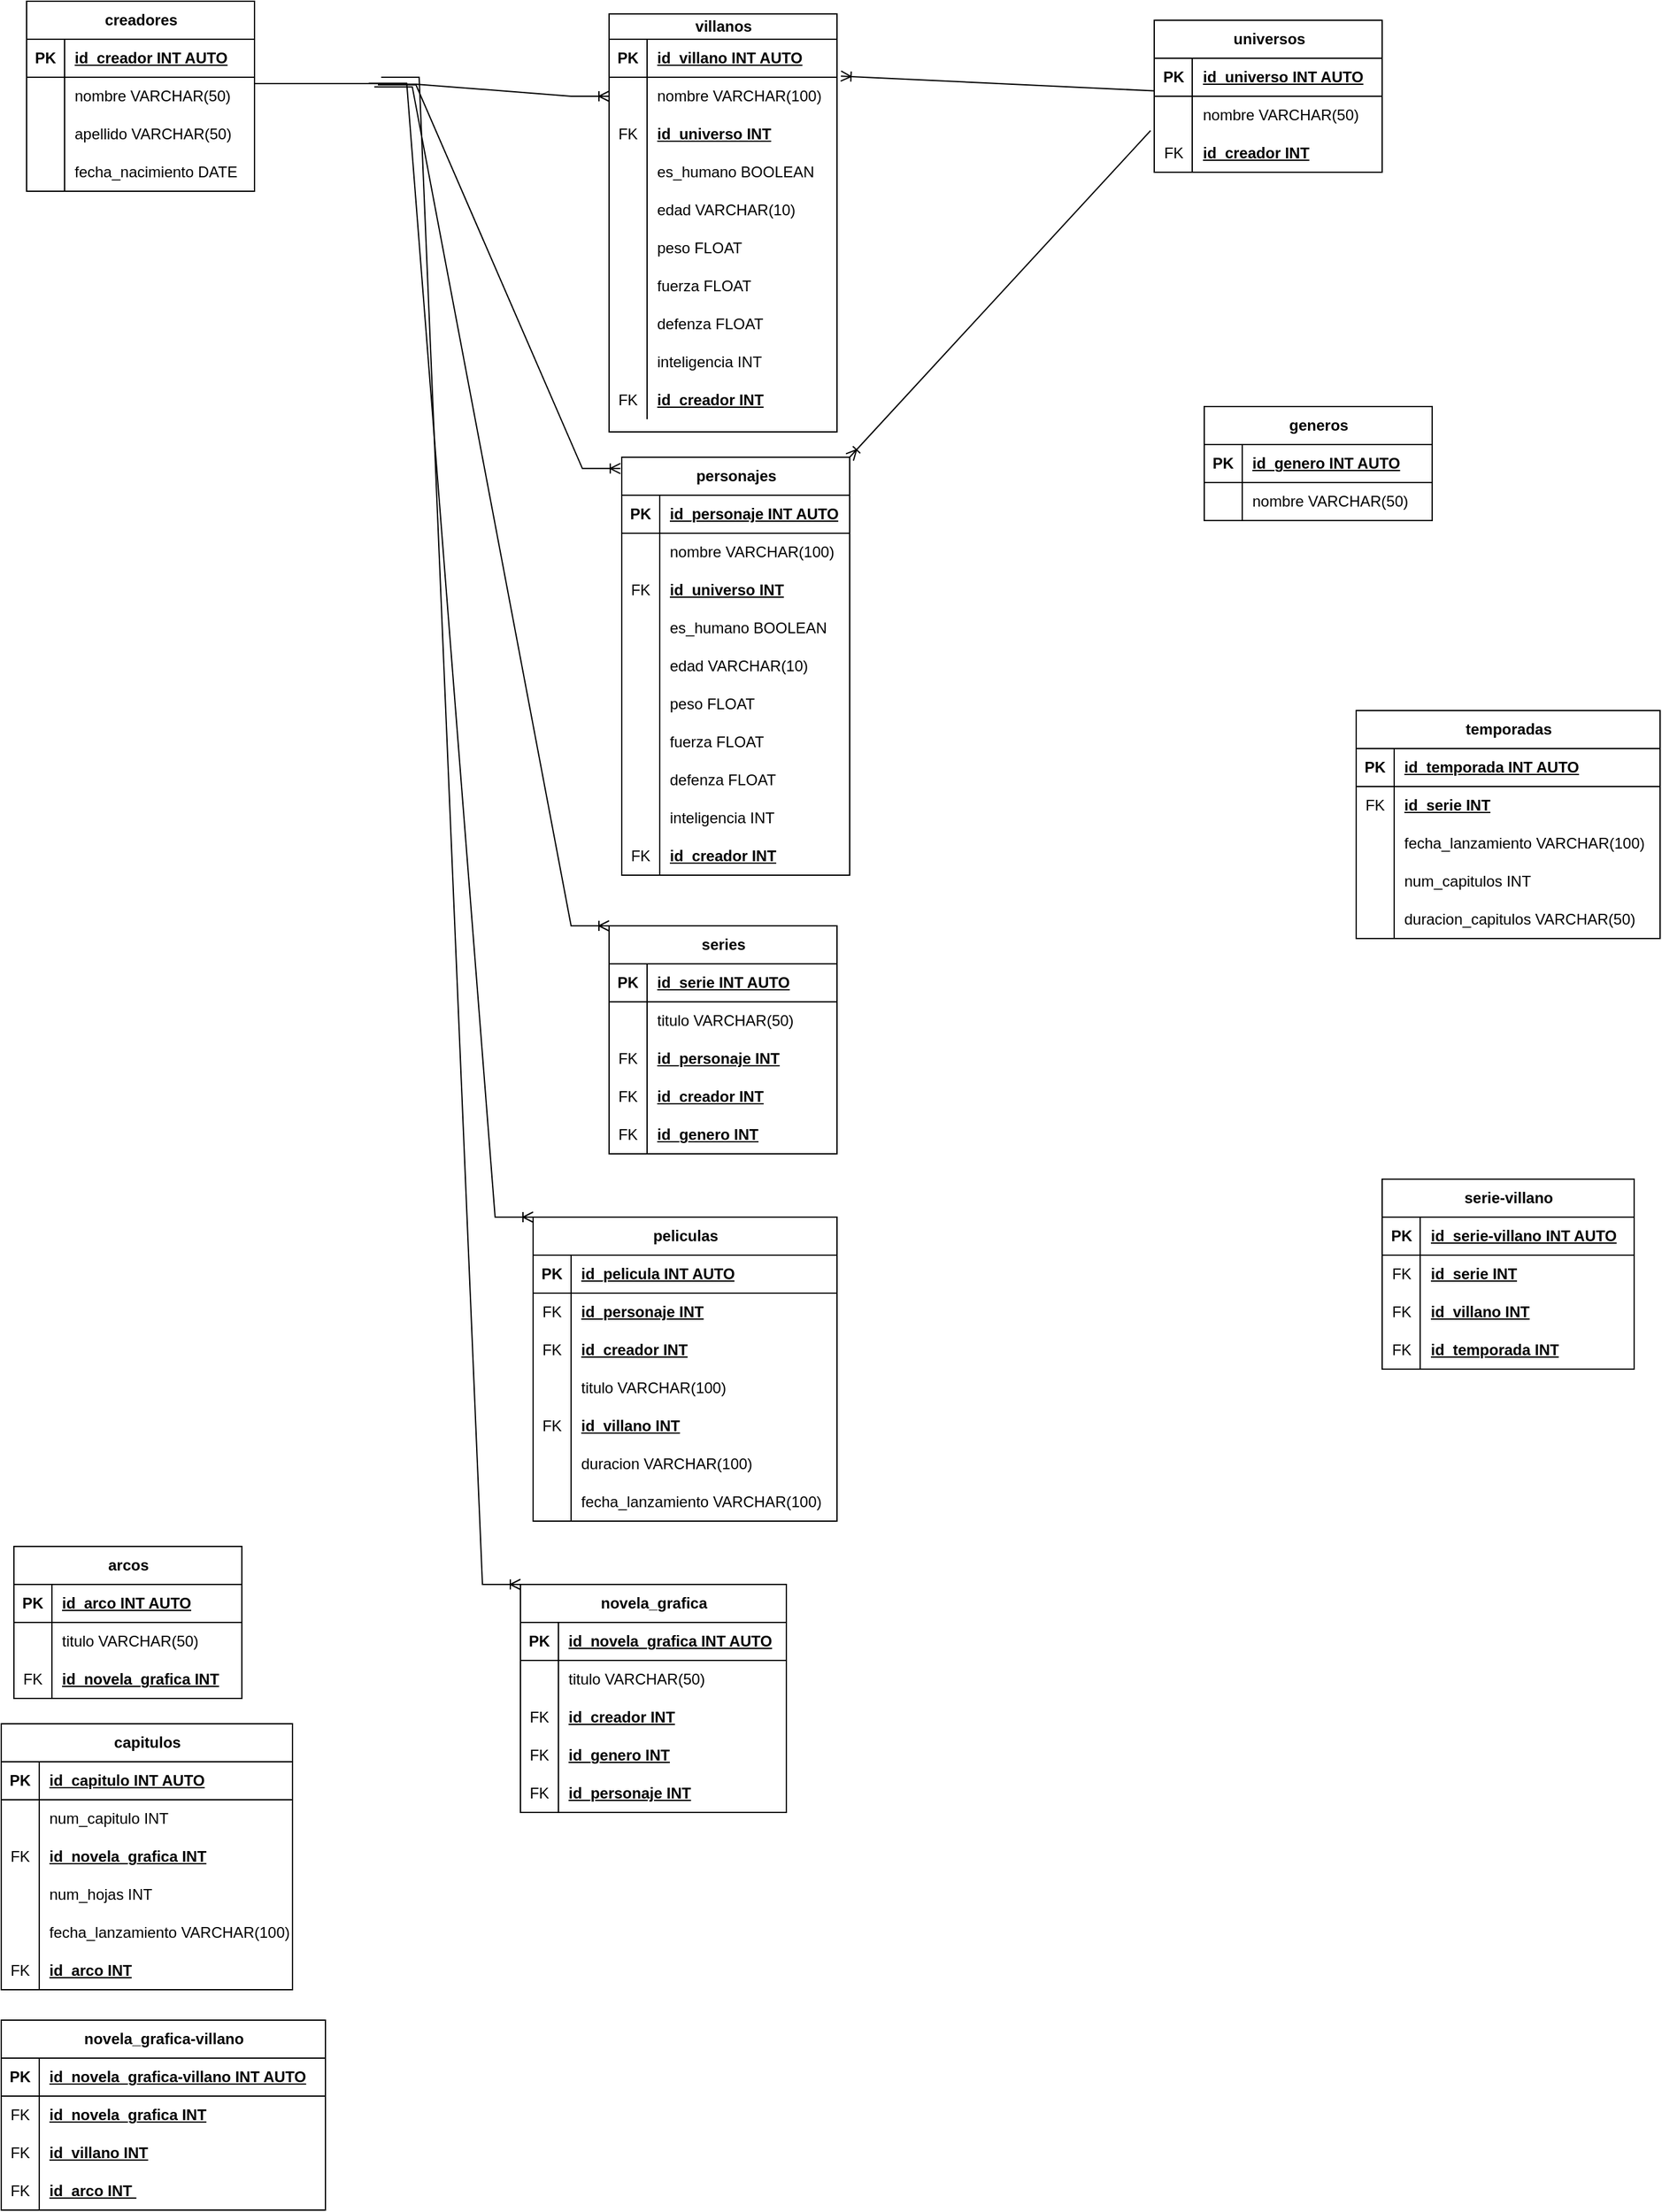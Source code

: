 <mxfile version="24.0.4" type="github">
  <diagram name="Página-1" id="tf-SrELXLzJQSvgK1NdG">
    <mxGraphModel dx="3163" dy="1937" grid="1" gridSize="10" guides="1" tooltips="1" connect="1" arrows="1" fold="1" page="1" pageScale="1" pageWidth="827" pageHeight="1169" math="0" shadow="0">
      <root>
        <mxCell id="0" />
        <mxCell id="1" parent="0" />
        <mxCell id="Bq01vhJqp_VtN9JBzGb7-1" value="creadores" style="shape=table;startSize=30;container=1;collapsible=1;childLayout=tableLayout;fixedRows=1;rowLines=0;fontStyle=1;align=center;resizeLast=1;html=1;" vertex="1" parent="1">
          <mxGeometry x="40" y="10" width="180" height="150" as="geometry" />
        </mxCell>
        <mxCell id="Bq01vhJqp_VtN9JBzGb7-2" value="" style="shape=tableRow;horizontal=0;startSize=0;swimlaneHead=0;swimlaneBody=0;fillColor=none;collapsible=0;dropTarget=0;points=[[0,0.5],[1,0.5]];portConstraint=eastwest;top=0;left=0;right=0;bottom=1;" vertex="1" parent="Bq01vhJqp_VtN9JBzGb7-1">
          <mxGeometry y="30" width="180" height="30" as="geometry" />
        </mxCell>
        <mxCell id="Bq01vhJqp_VtN9JBzGb7-3" value="PK" style="shape=partialRectangle;connectable=0;fillColor=none;top=0;left=0;bottom=0;right=0;fontStyle=1;overflow=hidden;whiteSpace=wrap;html=1;" vertex="1" parent="Bq01vhJqp_VtN9JBzGb7-2">
          <mxGeometry width="30" height="30" as="geometry">
            <mxRectangle width="30" height="30" as="alternateBounds" />
          </mxGeometry>
        </mxCell>
        <mxCell id="Bq01vhJqp_VtN9JBzGb7-4" value="id_creador INT AUTO" style="shape=partialRectangle;connectable=0;fillColor=none;top=0;left=0;bottom=0;right=0;align=left;spacingLeft=6;fontStyle=5;overflow=hidden;whiteSpace=wrap;html=1;" vertex="1" parent="Bq01vhJqp_VtN9JBzGb7-2">
          <mxGeometry x="30" width="150" height="30" as="geometry">
            <mxRectangle width="150" height="30" as="alternateBounds" />
          </mxGeometry>
        </mxCell>
        <mxCell id="Bq01vhJqp_VtN9JBzGb7-5" value="" style="shape=tableRow;horizontal=0;startSize=0;swimlaneHead=0;swimlaneBody=0;fillColor=none;collapsible=0;dropTarget=0;points=[[0,0.5],[1,0.5]];portConstraint=eastwest;top=0;left=0;right=0;bottom=0;" vertex="1" parent="Bq01vhJqp_VtN9JBzGb7-1">
          <mxGeometry y="60" width="180" height="30" as="geometry" />
        </mxCell>
        <mxCell id="Bq01vhJqp_VtN9JBzGb7-6" value="" style="shape=partialRectangle;connectable=0;fillColor=none;top=0;left=0;bottom=0;right=0;editable=1;overflow=hidden;whiteSpace=wrap;html=1;" vertex="1" parent="Bq01vhJqp_VtN9JBzGb7-5">
          <mxGeometry width="30" height="30" as="geometry">
            <mxRectangle width="30" height="30" as="alternateBounds" />
          </mxGeometry>
        </mxCell>
        <mxCell id="Bq01vhJqp_VtN9JBzGb7-7" value="nombre VARCHAR(50)" style="shape=partialRectangle;connectable=0;fillColor=none;top=0;left=0;bottom=0;right=0;align=left;spacingLeft=6;overflow=hidden;whiteSpace=wrap;html=1;" vertex="1" parent="Bq01vhJqp_VtN9JBzGb7-5">
          <mxGeometry x="30" width="150" height="30" as="geometry">
            <mxRectangle width="150" height="30" as="alternateBounds" />
          </mxGeometry>
        </mxCell>
        <mxCell id="Bq01vhJqp_VtN9JBzGb7-8" value="" style="shape=tableRow;horizontal=0;startSize=0;swimlaneHead=0;swimlaneBody=0;fillColor=none;collapsible=0;dropTarget=0;points=[[0,0.5],[1,0.5]];portConstraint=eastwest;top=0;left=0;right=0;bottom=0;" vertex="1" parent="Bq01vhJqp_VtN9JBzGb7-1">
          <mxGeometry y="90" width="180" height="30" as="geometry" />
        </mxCell>
        <mxCell id="Bq01vhJqp_VtN9JBzGb7-9" value="" style="shape=partialRectangle;connectable=0;fillColor=none;top=0;left=0;bottom=0;right=0;editable=1;overflow=hidden;whiteSpace=wrap;html=1;" vertex="1" parent="Bq01vhJqp_VtN9JBzGb7-8">
          <mxGeometry width="30" height="30" as="geometry">
            <mxRectangle width="30" height="30" as="alternateBounds" />
          </mxGeometry>
        </mxCell>
        <mxCell id="Bq01vhJqp_VtN9JBzGb7-10" value="apellido VARCHAR(50)" style="shape=partialRectangle;connectable=0;fillColor=none;top=0;left=0;bottom=0;right=0;align=left;spacingLeft=6;overflow=hidden;whiteSpace=wrap;html=1;" vertex="1" parent="Bq01vhJqp_VtN9JBzGb7-8">
          <mxGeometry x="30" width="150" height="30" as="geometry">
            <mxRectangle width="150" height="30" as="alternateBounds" />
          </mxGeometry>
        </mxCell>
        <mxCell id="Bq01vhJqp_VtN9JBzGb7-11" value="" style="shape=tableRow;horizontal=0;startSize=0;swimlaneHead=0;swimlaneBody=0;fillColor=none;collapsible=0;dropTarget=0;points=[[0,0.5],[1,0.5]];portConstraint=eastwest;top=0;left=0;right=0;bottom=0;" vertex="1" parent="Bq01vhJqp_VtN9JBzGb7-1">
          <mxGeometry y="120" width="180" height="30" as="geometry" />
        </mxCell>
        <mxCell id="Bq01vhJqp_VtN9JBzGb7-12" value="" style="shape=partialRectangle;connectable=0;fillColor=none;top=0;left=0;bottom=0;right=0;editable=1;overflow=hidden;whiteSpace=wrap;html=1;" vertex="1" parent="Bq01vhJqp_VtN9JBzGb7-11">
          <mxGeometry width="30" height="30" as="geometry">
            <mxRectangle width="30" height="30" as="alternateBounds" />
          </mxGeometry>
        </mxCell>
        <mxCell id="Bq01vhJqp_VtN9JBzGb7-13" value="fecha_nacimiento DATE" style="shape=partialRectangle;connectable=0;fillColor=none;top=0;left=0;bottom=0;right=0;align=left;spacingLeft=6;overflow=hidden;whiteSpace=wrap;html=1;" vertex="1" parent="Bq01vhJqp_VtN9JBzGb7-11">
          <mxGeometry x="30" width="150" height="30" as="geometry">
            <mxRectangle width="150" height="30" as="alternateBounds" />
          </mxGeometry>
        </mxCell>
        <mxCell id="Bq01vhJqp_VtN9JBzGb7-14" value="universos" style="shape=table;startSize=30;container=1;collapsible=1;childLayout=tableLayout;fixedRows=1;rowLines=0;fontStyle=1;align=center;resizeLast=1;html=1;" vertex="1" parent="1">
          <mxGeometry x="930.5" y="25" width="180" height="120" as="geometry" />
        </mxCell>
        <mxCell id="Bq01vhJqp_VtN9JBzGb7-15" value="" style="shape=tableRow;horizontal=0;startSize=0;swimlaneHead=0;swimlaneBody=0;fillColor=none;collapsible=0;dropTarget=0;points=[[0,0.5],[1,0.5]];portConstraint=eastwest;top=0;left=0;right=0;bottom=1;" vertex="1" parent="Bq01vhJqp_VtN9JBzGb7-14">
          <mxGeometry y="30" width="180" height="30" as="geometry" />
        </mxCell>
        <mxCell id="Bq01vhJqp_VtN9JBzGb7-16" value="PK" style="shape=partialRectangle;connectable=0;fillColor=none;top=0;left=0;bottom=0;right=0;fontStyle=1;overflow=hidden;whiteSpace=wrap;html=1;" vertex="1" parent="Bq01vhJqp_VtN9JBzGb7-15">
          <mxGeometry width="30" height="30" as="geometry">
            <mxRectangle width="30" height="30" as="alternateBounds" />
          </mxGeometry>
        </mxCell>
        <mxCell id="Bq01vhJqp_VtN9JBzGb7-17" value="id_universo INT AUTO" style="shape=partialRectangle;connectable=0;fillColor=none;top=0;left=0;bottom=0;right=0;align=left;spacingLeft=6;fontStyle=5;overflow=hidden;whiteSpace=wrap;html=1;" vertex="1" parent="Bq01vhJqp_VtN9JBzGb7-15">
          <mxGeometry x="30" width="150" height="30" as="geometry">
            <mxRectangle width="150" height="30" as="alternateBounds" />
          </mxGeometry>
        </mxCell>
        <mxCell id="Bq01vhJqp_VtN9JBzGb7-18" value="" style="shape=tableRow;horizontal=0;startSize=0;swimlaneHead=0;swimlaneBody=0;fillColor=none;collapsible=0;dropTarget=0;points=[[0,0.5],[1,0.5]];portConstraint=eastwest;top=0;left=0;right=0;bottom=0;" vertex="1" parent="Bq01vhJqp_VtN9JBzGb7-14">
          <mxGeometry y="60" width="180" height="30" as="geometry" />
        </mxCell>
        <mxCell id="Bq01vhJqp_VtN9JBzGb7-19" value="" style="shape=partialRectangle;connectable=0;fillColor=none;top=0;left=0;bottom=0;right=0;editable=1;overflow=hidden;whiteSpace=wrap;html=1;" vertex="1" parent="Bq01vhJqp_VtN9JBzGb7-18">
          <mxGeometry width="30" height="30" as="geometry">
            <mxRectangle width="30" height="30" as="alternateBounds" />
          </mxGeometry>
        </mxCell>
        <mxCell id="Bq01vhJqp_VtN9JBzGb7-20" value="nombre VARCHAR(50)" style="shape=partialRectangle;connectable=0;fillColor=none;top=0;left=0;bottom=0;right=0;align=left;spacingLeft=6;overflow=hidden;whiteSpace=wrap;html=1;" vertex="1" parent="Bq01vhJqp_VtN9JBzGb7-18">
          <mxGeometry x="30" width="150" height="30" as="geometry">
            <mxRectangle width="150" height="30" as="alternateBounds" />
          </mxGeometry>
        </mxCell>
        <mxCell id="Bq01vhJqp_VtN9JBzGb7-21" value="" style="shape=tableRow;horizontal=0;startSize=0;swimlaneHead=0;swimlaneBody=0;fillColor=none;collapsible=0;dropTarget=0;points=[[0,0.5],[1,0.5]];portConstraint=eastwest;top=0;left=0;right=0;bottom=0;" vertex="1" parent="Bq01vhJqp_VtN9JBzGb7-14">
          <mxGeometry y="90" width="180" height="30" as="geometry" />
        </mxCell>
        <mxCell id="Bq01vhJqp_VtN9JBzGb7-22" value="FK" style="shape=partialRectangle;connectable=0;fillColor=none;top=0;left=0;bottom=0;right=0;editable=1;overflow=hidden;whiteSpace=wrap;html=1;" vertex="1" parent="Bq01vhJqp_VtN9JBzGb7-21">
          <mxGeometry width="30" height="30" as="geometry">
            <mxRectangle width="30" height="30" as="alternateBounds" />
          </mxGeometry>
        </mxCell>
        <mxCell id="Bq01vhJqp_VtN9JBzGb7-23" value="&lt;span style=&quot;font-weight: 700; text-decoration-line: underline;&quot;&gt;id_creador INT&lt;/span&gt;" style="shape=partialRectangle;connectable=0;fillColor=none;top=0;left=0;bottom=0;right=0;align=left;spacingLeft=6;overflow=hidden;whiteSpace=wrap;html=1;" vertex="1" parent="Bq01vhJqp_VtN9JBzGb7-21">
          <mxGeometry x="30" width="150" height="30" as="geometry">
            <mxRectangle width="150" height="30" as="alternateBounds" />
          </mxGeometry>
        </mxCell>
        <mxCell id="Bq01vhJqp_VtN9JBzGb7-28" value="personajes" style="shape=table;startSize=30;container=1;collapsible=1;childLayout=tableLayout;fixedRows=1;rowLines=0;fontStyle=1;align=center;resizeLast=1;html=1;" vertex="1" parent="1">
          <mxGeometry x="510" y="370" width="180" height="330" as="geometry" />
        </mxCell>
        <mxCell id="Bq01vhJqp_VtN9JBzGb7-29" value="" style="shape=tableRow;horizontal=0;startSize=0;swimlaneHead=0;swimlaneBody=0;fillColor=none;collapsible=0;dropTarget=0;points=[[0,0.5],[1,0.5]];portConstraint=eastwest;top=0;left=0;right=0;bottom=1;" vertex="1" parent="Bq01vhJqp_VtN9JBzGb7-28">
          <mxGeometry y="30" width="180" height="30" as="geometry" />
        </mxCell>
        <mxCell id="Bq01vhJqp_VtN9JBzGb7-30" value="PK" style="shape=partialRectangle;connectable=0;fillColor=none;top=0;left=0;bottom=0;right=0;fontStyle=1;overflow=hidden;whiteSpace=wrap;html=1;" vertex="1" parent="Bq01vhJqp_VtN9JBzGb7-29">
          <mxGeometry width="30" height="30" as="geometry">
            <mxRectangle width="30" height="30" as="alternateBounds" />
          </mxGeometry>
        </mxCell>
        <mxCell id="Bq01vhJqp_VtN9JBzGb7-31" value="id_personaje INT AUTO" style="shape=partialRectangle;connectable=0;fillColor=none;top=0;left=0;bottom=0;right=0;align=left;spacingLeft=6;fontStyle=5;overflow=hidden;whiteSpace=wrap;html=1;" vertex="1" parent="Bq01vhJqp_VtN9JBzGb7-29">
          <mxGeometry x="30" width="150" height="30" as="geometry">
            <mxRectangle width="150" height="30" as="alternateBounds" />
          </mxGeometry>
        </mxCell>
        <mxCell id="Bq01vhJqp_VtN9JBzGb7-32" value="" style="shape=tableRow;horizontal=0;startSize=0;swimlaneHead=0;swimlaneBody=0;fillColor=none;collapsible=0;dropTarget=0;points=[[0,0.5],[1,0.5]];portConstraint=eastwest;top=0;left=0;right=0;bottom=0;" vertex="1" parent="Bq01vhJqp_VtN9JBzGb7-28">
          <mxGeometry y="60" width="180" height="30" as="geometry" />
        </mxCell>
        <mxCell id="Bq01vhJqp_VtN9JBzGb7-33" value="" style="shape=partialRectangle;connectable=0;fillColor=none;top=0;left=0;bottom=0;right=0;editable=1;overflow=hidden;whiteSpace=wrap;html=1;" vertex="1" parent="Bq01vhJqp_VtN9JBzGb7-32">
          <mxGeometry width="30" height="30" as="geometry">
            <mxRectangle width="30" height="30" as="alternateBounds" />
          </mxGeometry>
        </mxCell>
        <mxCell id="Bq01vhJqp_VtN9JBzGb7-34" value="nombre VARCHAR(100)" style="shape=partialRectangle;connectable=0;fillColor=none;top=0;left=0;bottom=0;right=0;align=left;spacingLeft=6;overflow=hidden;whiteSpace=wrap;html=1;" vertex="1" parent="Bq01vhJqp_VtN9JBzGb7-32">
          <mxGeometry x="30" width="150" height="30" as="geometry">
            <mxRectangle width="150" height="30" as="alternateBounds" />
          </mxGeometry>
        </mxCell>
        <mxCell id="Bq01vhJqp_VtN9JBzGb7-35" value="" style="shape=tableRow;horizontal=0;startSize=0;swimlaneHead=0;swimlaneBody=0;fillColor=none;collapsible=0;dropTarget=0;points=[[0,0.5],[1,0.5]];portConstraint=eastwest;top=0;left=0;right=0;bottom=0;" vertex="1" parent="Bq01vhJqp_VtN9JBzGb7-28">
          <mxGeometry y="90" width="180" height="30" as="geometry" />
        </mxCell>
        <mxCell id="Bq01vhJqp_VtN9JBzGb7-36" value="FK" style="shape=partialRectangle;connectable=0;fillColor=none;top=0;left=0;bottom=0;right=0;editable=1;overflow=hidden;whiteSpace=wrap;html=1;" vertex="1" parent="Bq01vhJqp_VtN9JBzGb7-35">
          <mxGeometry width="30" height="30" as="geometry">
            <mxRectangle width="30" height="30" as="alternateBounds" />
          </mxGeometry>
        </mxCell>
        <mxCell id="Bq01vhJqp_VtN9JBzGb7-37" value="&lt;span style=&quot;font-weight: 700; text-decoration-line: underline;&quot;&gt;id_universo INT&lt;/span&gt;" style="shape=partialRectangle;connectable=0;fillColor=none;top=0;left=0;bottom=0;right=0;align=left;spacingLeft=6;overflow=hidden;whiteSpace=wrap;html=1;" vertex="1" parent="Bq01vhJqp_VtN9JBzGb7-35">
          <mxGeometry x="30" width="150" height="30" as="geometry">
            <mxRectangle width="150" height="30" as="alternateBounds" />
          </mxGeometry>
        </mxCell>
        <mxCell id="Bq01vhJqp_VtN9JBzGb7-38" value="" style="shape=tableRow;horizontal=0;startSize=0;swimlaneHead=0;swimlaneBody=0;fillColor=none;collapsible=0;dropTarget=0;points=[[0,0.5],[1,0.5]];portConstraint=eastwest;top=0;left=0;right=0;bottom=0;" vertex="1" parent="Bq01vhJqp_VtN9JBzGb7-28">
          <mxGeometry y="120" width="180" height="30" as="geometry" />
        </mxCell>
        <mxCell id="Bq01vhJqp_VtN9JBzGb7-39" value="" style="shape=partialRectangle;connectable=0;fillColor=none;top=0;left=0;bottom=0;right=0;editable=1;overflow=hidden;whiteSpace=wrap;html=1;" vertex="1" parent="Bq01vhJqp_VtN9JBzGb7-38">
          <mxGeometry width="30" height="30" as="geometry">
            <mxRectangle width="30" height="30" as="alternateBounds" />
          </mxGeometry>
        </mxCell>
        <mxCell id="Bq01vhJqp_VtN9JBzGb7-40" value="es_humano BOOLEAN" style="shape=partialRectangle;connectable=0;fillColor=none;top=0;left=0;bottom=0;right=0;align=left;spacingLeft=6;overflow=hidden;whiteSpace=wrap;html=1;" vertex="1" parent="Bq01vhJqp_VtN9JBzGb7-38">
          <mxGeometry x="30" width="150" height="30" as="geometry">
            <mxRectangle width="150" height="30" as="alternateBounds" />
          </mxGeometry>
        </mxCell>
        <mxCell id="Bq01vhJqp_VtN9JBzGb7-42" value="" style="shape=tableRow;horizontal=0;startSize=0;swimlaneHead=0;swimlaneBody=0;fillColor=none;collapsible=0;dropTarget=0;points=[[0,0.5],[1,0.5]];portConstraint=eastwest;top=0;left=0;right=0;bottom=0;" vertex="1" parent="Bq01vhJqp_VtN9JBzGb7-28">
          <mxGeometry y="150" width="180" height="30" as="geometry" />
        </mxCell>
        <mxCell id="Bq01vhJqp_VtN9JBzGb7-43" value="" style="shape=partialRectangle;connectable=0;fillColor=none;top=0;left=0;bottom=0;right=0;editable=1;overflow=hidden;whiteSpace=wrap;html=1;" vertex="1" parent="Bq01vhJqp_VtN9JBzGb7-42">
          <mxGeometry width="30" height="30" as="geometry">
            <mxRectangle width="30" height="30" as="alternateBounds" />
          </mxGeometry>
        </mxCell>
        <mxCell id="Bq01vhJqp_VtN9JBzGb7-44" value="edad VARCHAR(10)" style="shape=partialRectangle;connectable=0;fillColor=none;top=0;left=0;bottom=0;right=0;align=left;spacingLeft=6;overflow=hidden;whiteSpace=wrap;html=1;" vertex="1" parent="Bq01vhJqp_VtN9JBzGb7-42">
          <mxGeometry x="30" width="150" height="30" as="geometry">
            <mxRectangle width="150" height="30" as="alternateBounds" />
          </mxGeometry>
        </mxCell>
        <mxCell id="Bq01vhJqp_VtN9JBzGb7-45" value="" style="shape=tableRow;horizontal=0;startSize=0;swimlaneHead=0;swimlaneBody=0;fillColor=none;collapsible=0;dropTarget=0;points=[[0,0.5],[1,0.5]];portConstraint=eastwest;top=0;left=0;right=0;bottom=0;" vertex="1" parent="Bq01vhJqp_VtN9JBzGb7-28">
          <mxGeometry y="180" width="180" height="30" as="geometry" />
        </mxCell>
        <mxCell id="Bq01vhJqp_VtN9JBzGb7-46" value="" style="shape=partialRectangle;connectable=0;fillColor=none;top=0;left=0;bottom=0;right=0;editable=1;overflow=hidden;whiteSpace=wrap;html=1;" vertex="1" parent="Bq01vhJqp_VtN9JBzGb7-45">
          <mxGeometry width="30" height="30" as="geometry">
            <mxRectangle width="30" height="30" as="alternateBounds" />
          </mxGeometry>
        </mxCell>
        <mxCell id="Bq01vhJqp_VtN9JBzGb7-47" value="peso FLOAT" style="shape=partialRectangle;connectable=0;fillColor=none;top=0;left=0;bottom=0;right=0;align=left;spacingLeft=6;overflow=hidden;whiteSpace=wrap;html=1;" vertex="1" parent="Bq01vhJqp_VtN9JBzGb7-45">
          <mxGeometry x="30" width="150" height="30" as="geometry">
            <mxRectangle width="150" height="30" as="alternateBounds" />
          </mxGeometry>
        </mxCell>
        <mxCell id="Bq01vhJqp_VtN9JBzGb7-51" value="" style="shape=tableRow;horizontal=0;startSize=0;swimlaneHead=0;swimlaneBody=0;fillColor=none;collapsible=0;dropTarget=0;points=[[0,0.5],[1,0.5]];portConstraint=eastwest;top=0;left=0;right=0;bottom=0;" vertex="1" parent="Bq01vhJqp_VtN9JBzGb7-28">
          <mxGeometry y="210" width="180" height="30" as="geometry" />
        </mxCell>
        <mxCell id="Bq01vhJqp_VtN9JBzGb7-52" value="" style="shape=partialRectangle;connectable=0;fillColor=none;top=0;left=0;bottom=0;right=0;editable=1;overflow=hidden;whiteSpace=wrap;html=1;" vertex="1" parent="Bq01vhJqp_VtN9JBzGb7-51">
          <mxGeometry width="30" height="30" as="geometry">
            <mxRectangle width="30" height="30" as="alternateBounds" />
          </mxGeometry>
        </mxCell>
        <mxCell id="Bq01vhJqp_VtN9JBzGb7-53" value="fuerza FLOAT" style="shape=partialRectangle;connectable=0;fillColor=none;top=0;left=0;bottom=0;right=0;align=left;spacingLeft=6;overflow=hidden;whiteSpace=wrap;html=1;" vertex="1" parent="Bq01vhJqp_VtN9JBzGb7-51">
          <mxGeometry x="30" width="150" height="30" as="geometry">
            <mxRectangle width="150" height="30" as="alternateBounds" />
          </mxGeometry>
        </mxCell>
        <mxCell id="Bq01vhJqp_VtN9JBzGb7-48" value="" style="shape=tableRow;horizontal=0;startSize=0;swimlaneHead=0;swimlaneBody=0;fillColor=none;collapsible=0;dropTarget=0;points=[[0,0.5],[1,0.5]];portConstraint=eastwest;top=0;left=0;right=0;bottom=0;" vertex="1" parent="Bq01vhJqp_VtN9JBzGb7-28">
          <mxGeometry y="240" width="180" height="30" as="geometry" />
        </mxCell>
        <mxCell id="Bq01vhJqp_VtN9JBzGb7-49" value="" style="shape=partialRectangle;connectable=0;fillColor=none;top=0;left=0;bottom=0;right=0;editable=1;overflow=hidden;whiteSpace=wrap;html=1;" vertex="1" parent="Bq01vhJqp_VtN9JBzGb7-48">
          <mxGeometry width="30" height="30" as="geometry">
            <mxRectangle width="30" height="30" as="alternateBounds" />
          </mxGeometry>
        </mxCell>
        <mxCell id="Bq01vhJqp_VtN9JBzGb7-50" value="defenza FLOAT" style="shape=partialRectangle;connectable=0;fillColor=none;top=0;left=0;bottom=0;right=0;align=left;spacingLeft=6;overflow=hidden;whiteSpace=wrap;html=1;" vertex="1" parent="Bq01vhJqp_VtN9JBzGb7-48">
          <mxGeometry x="30" width="150" height="30" as="geometry">
            <mxRectangle width="150" height="30" as="alternateBounds" />
          </mxGeometry>
        </mxCell>
        <mxCell id="Bq01vhJqp_VtN9JBzGb7-54" value="" style="shape=tableRow;horizontal=0;startSize=0;swimlaneHead=0;swimlaneBody=0;fillColor=none;collapsible=0;dropTarget=0;points=[[0,0.5],[1,0.5]];portConstraint=eastwest;top=0;left=0;right=0;bottom=0;" vertex="1" parent="Bq01vhJqp_VtN9JBzGb7-28">
          <mxGeometry y="270" width="180" height="30" as="geometry" />
        </mxCell>
        <mxCell id="Bq01vhJqp_VtN9JBzGb7-55" value="" style="shape=partialRectangle;connectable=0;fillColor=none;top=0;left=0;bottom=0;right=0;editable=1;overflow=hidden;whiteSpace=wrap;html=1;" vertex="1" parent="Bq01vhJqp_VtN9JBzGb7-54">
          <mxGeometry width="30" height="30" as="geometry">
            <mxRectangle width="30" height="30" as="alternateBounds" />
          </mxGeometry>
        </mxCell>
        <mxCell id="Bq01vhJqp_VtN9JBzGb7-56" value="inteligencia INT" style="shape=partialRectangle;connectable=0;fillColor=none;top=0;left=0;bottom=0;right=0;align=left;spacingLeft=6;overflow=hidden;whiteSpace=wrap;html=1;" vertex="1" parent="Bq01vhJqp_VtN9JBzGb7-54">
          <mxGeometry x="30" width="150" height="30" as="geometry">
            <mxRectangle width="150" height="30" as="alternateBounds" />
          </mxGeometry>
        </mxCell>
        <mxCell id="Bq01vhJqp_VtN9JBzGb7-57" value="" style="shape=tableRow;horizontal=0;startSize=0;swimlaneHead=0;swimlaneBody=0;fillColor=none;collapsible=0;dropTarget=0;points=[[0,0.5],[1,0.5]];portConstraint=eastwest;top=0;left=0;right=0;bottom=0;" vertex="1" parent="Bq01vhJqp_VtN9JBzGb7-28">
          <mxGeometry y="300" width="180" height="30" as="geometry" />
        </mxCell>
        <mxCell id="Bq01vhJqp_VtN9JBzGb7-58" value="FK" style="shape=partialRectangle;connectable=0;fillColor=none;top=0;left=0;bottom=0;right=0;editable=1;overflow=hidden;whiteSpace=wrap;html=1;" vertex="1" parent="Bq01vhJqp_VtN9JBzGb7-57">
          <mxGeometry width="30" height="30" as="geometry">
            <mxRectangle width="30" height="30" as="alternateBounds" />
          </mxGeometry>
        </mxCell>
        <mxCell id="Bq01vhJqp_VtN9JBzGb7-59" value="&lt;span style=&quot;font-weight: 700; text-decoration-line: underline;&quot;&gt;id_creador INT&lt;/span&gt;" style="shape=partialRectangle;connectable=0;fillColor=none;top=0;left=0;bottom=0;right=0;align=left;spacingLeft=6;overflow=hidden;whiteSpace=wrap;html=1;" vertex="1" parent="Bq01vhJqp_VtN9JBzGb7-57">
          <mxGeometry x="30" width="150" height="30" as="geometry">
            <mxRectangle width="150" height="30" as="alternateBounds" />
          </mxGeometry>
        </mxCell>
        <mxCell id="Bq01vhJqp_VtN9JBzGb7-65" value="villanos" style="shape=table;startSize=20;container=1;collapsible=1;childLayout=tableLayout;fixedRows=1;rowLines=0;fontStyle=1;align=center;resizeLast=1;html=1;" vertex="1" parent="1">
          <mxGeometry x="500" y="20" width="180" height="330" as="geometry" />
        </mxCell>
        <mxCell id="Bq01vhJqp_VtN9JBzGb7-66" value="" style="shape=tableRow;horizontal=0;startSize=0;swimlaneHead=0;swimlaneBody=0;fillColor=none;collapsible=0;dropTarget=0;points=[[0,0.5],[1,0.5]];portConstraint=eastwest;top=0;left=0;right=0;bottom=1;" vertex="1" parent="Bq01vhJqp_VtN9JBzGb7-65">
          <mxGeometry y="20" width="180" height="30" as="geometry" />
        </mxCell>
        <mxCell id="Bq01vhJqp_VtN9JBzGb7-67" value="PK" style="shape=partialRectangle;connectable=0;fillColor=none;top=0;left=0;bottom=0;right=0;fontStyle=1;overflow=hidden;whiteSpace=wrap;html=1;" vertex="1" parent="Bq01vhJqp_VtN9JBzGb7-66">
          <mxGeometry width="30" height="30" as="geometry">
            <mxRectangle width="30" height="30" as="alternateBounds" />
          </mxGeometry>
        </mxCell>
        <mxCell id="Bq01vhJqp_VtN9JBzGb7-68" value="id_villano INT AUTO" style="shape=partialRectangle;connectable=0;fillColor=none;top=0;left=0;bottom=0;right=0;align=left;spacingLeft=6;fontStyle=5;overflow=hidden;whiteSpace=wrap;html=1;" vertex="1" parent="Bq01vhJqp_VtN9JBzGb7-66">
          <mxGeometry x="30" width="150" height="30" as="geometry">
            <mxRectangle width="150" height="30" as="alternateBounds" />
          </mxGeometry>
        </mxCell>
        <mxCell id="Bq01vhJqp_VtN9JBzGb7-69" value="" style="shape=tableRow;horizontal=0;startSize=0;swimlaneHead=0;swimlaneBody=0;fillColor=none;collapsible=0;dropTarget=0;points=[[0,0.5],[1,0.5]];portConstraint=eastwest;top=0;left=0;right=0;bottom=0;" vertex="1" parent="Bq01vhJqp_VtN9JBzGb7-65">
          <mxGeometry y="50" width="180" height="30" as="geometry" />
        </mxCell>
        <mxCell id="Bq01vhJqp_VtN9JBzGb7-70" value="" style="shape=partialRectangle;connectable=0;fillColor=none;top=0;left=0;bottom=0;right=0;editable=1;overflow=hidden;whiteSpace=wrap;html=1;" vertex="1" parent="Bq01vhJqp_VtN9JBzGb7-69">
          <mxGeometry width="30" height="30" as="geometry">
            <mxRectangle width="30" height="30" as="alternateBounds" />
          </mxGeometry>
        </mxCell>
        <mxCell id="Bq01vhJqp_VtN9JBzGb7-71" value="nombre VARCHAR(100)" style="shape=partialRectangle;connectable=0;fillColor=none;top=0;left=0;bottom=0;right=0;align=left;spacingLeft=6;overflow=hidden;whiteSpace=wrap;html=1;" vertex="1" parent="Bq01vhJqp_VtN9JBzGb7-69">
          <mxGeometry x="30" width="150" height="30" as="geometry">
            <mxRectangle width="150" height="30" as="alternateBounds" />
          </mxGeometry>
        </mxCell>
        <mxCell id="Bq01vhJqp_VtN9JBzGb7-72" value="" style="shape=tableRow;horizontal=0;startSize=0;swimlaneHead=0;swimlaneBody=0;fillColor=none;collapsible=0;dropTarget=0;points=[[0,0.5],[1,0.5]];portConstraint=eastwest;top=0;left=0;right=0;bottom=0;" vertex="1" parent="Bq01vhJqp_VtN9JBzGb7-65">
          <mxGeometry y="80" width="180" height="30" as="geometry" />
        </mxCell>
        <mxCell id="Bq01vhJqp_VtN9JBzGb7-73" value="FK" style="shape=partialRectangle;connectable=0;fillColor=none;top=0;left=0;bottom=0;right=0;editable=1;overflow=hidden;whiteSpace=wrap;html=1;" vertex="1" parent="Bq01vhJqp_VtN9JBzGb7-72">
          <mxGeometry width="30" height="30" as="geometry">
            <mxRectangle width="30" height="30" as="alternateBounds" />
          </mxGeometry>
        </mxCell>
        <mxCell id="Bq01vhJqp_VtN9JBzGb7-74" value="&lt;span style=&quot;font-weight: 700; text-decoration-line: underline;&quot;&gt;id_universo INT&lt;/span&gt;" style="shape=partialRectangle;connectable=0;fillColor=none;top=0;left=0;bottom=0;right=0;align=left;spacingLeft=6;overflow=hidden;whiteSpace=wrap;html=1;" vertex="1" parent="Bq01vhJqp_VtN9JBzGb7-72">
          <mxGeometry x="30" width="150" height="30" as="geometry">
            <mxRectangle width="150" height="30" as="alternateBounds" />
          </mxGeometry>
        </mxCell>
        <mxCell id="Bq01vhJqp_VtN9JBzGb7-75" value="" style="shape=tableRow;horizontal=0;startSize=0;swimlaneHead=0;swimlaneBody=0;fillColor=none;collapsible=0;dropTarget=0;points=[[0,0.5],[1,0.5]];portConstraint=eastwest;top=0;left=0;right=0;bottom=0;" vertex="1" parent="Bq01vhJqp_VtN9JBzGb7-65">
          <mxGeometry y="110" width="180" height="30" as="geometry" />
        </mxCell>
        <mxCell id="Bq01vhJqp_VtN9JBzGb7-76" value="" style="shape=partialRectangle;connectable=0;fillColor=none;top=0;left=0;bottom=0;right=0;editable=1;overflow=hidden;whiteSpace=wrap;html=1;" vertex="1" parent="Bq01vhJqp_VtN9JBzGb7-75">
          <mxGeometry width="30" height="30" as="geometry">
            <mxRectangle width="30" height="30" as="alternateBounds" />
          </mxGeometry>
        </mxCell>
        <mxCell id="Bq01vhJqp_VtN9JBzGb7-77" value="es_humano BOOLEAN" style="shape=partialRectangle;connectable=0;fillColor=none;top=0;left=0;bottom=0;right=0;align=left;spacingLeft=6;overflow=hidden;whiteSpace=wrap;html=1;" vertex="1" parent="Bq01vhJqp_VtN9JBzGb7-75">
          <mxGeometry x="30" width="150" height="30" as="geometry">
            <mxRectangle width="150" height="30" as="alternateBounds" />
          </mxGeometry>
        </mxCell>
        <mxCell id="Bq01vhJqp_VtN9JBzGb7-78" value="" style="shape=tableRow;horizontal=0;startSize=0;swimlaneHead=0;swimlaneBody=0;fillColor=none;collapsible=0;dropTarget=0;points=[[0,0.5],[1,0.5]];portConstraint=eastwest;top=0;left=0;right=0;bottom=0;" vertex="1" parent="Bq01vhJqp_VtN9JBzGb7-65">
          <mxGeometry y="140" width="180" height="30" as="geometry" />
        </mxCell>
        <mxCell id="Bq01vhJqp_VtN9JBzGb7-79" value="" style="shape=partialRectangle;connectable=0;fillColor=none;top=0;left=0;bottom=0;right=0;editable=1;overflow=hidden;whiteSpace=wrap;html=1;" vertex="1" parent="Bq01vhJqp_VtN9JBzGb7-78">
          <mxGeometry width="30" height="30" as="geometry">
            <mxRectangle width="30" height="30" as="alternateBounds" />
          </mxGeometry>
        </mxCell>
        <mxCell id="Bq01vhJqp_VtN9JBzGb7-80" value="edad VARCHAR(10)" style="shape=partialRectangle;connectable=0;fillColor=none;top=0;left=0;bottom=0;right=0;align=left;spacingLeft=6;overflow=hidden;whiteSpace=wrap;html=1;" vertex="1" parent="Bq01vhJqp_VtN9JBzGb7-78">
          <mxGeometry x="30" width="150" height="30" as="geometry">
            <mxRectangle width="150" height="30" as="alternateBounds" />
          </mxGeometry>
        </mxCell>
        <mxCell id="Bq01vhJqp_VtN9JBzGb7-81" value="" style="shape=tableRow;horizontal=0;startSize=0;swimlaneHead=0;swimlaneBody=0;fillColor=none;collapsible=0;dropTarget=0;points=[[0,0.5],[1,0.5]];portConstraint=eastwest;top=0;left=0;right=0;bottom=0;" vertex="1" parent="Bq01vhJqp_VtN9JBzGb7-65">
          <mxGeometry y="170" width="180" height="30" as="geometry" />
        </mxCell>
        <mxCell id="Bq01vhJqp_VtN9JBzGb7-82" value="" style="shape=partialRectangle;connectable=0;fillColor=none;top=0;left=0;bottom=0;right=0;editable=1;overflow=hidden;whiteSpace=wrap;html=1;" vertex="1" parent="Bq01vhJqp_VtN9JBzGb7-81">
          <mxGeometry width="30" height="30" as="geometry">
            <mxRectangle width="30" height="30" as="alternateBounds" />
          </mxGeometry>
        </mxCell>
        <mxCell id="Bq01vhJqp_VtN9JBzGb7-83" value="peso FLOAT" style="shape=partialRectangle;connectable=0;fillColor=none;top=0;left=0;bottom=0;right=0;align=left;spacingLeft=6;overflow=hidden;whiteSpace=wrap;html=1;" vertex="1" parent="Bq01vhJqp_VtN9JBzGb7-81">
          <mxGeometry x="30" width="150" height="30" as="geometry">
            <mxRectangle width="150" height="30" as="alternateBounds" />
          </mxGeometry>
        </mxCell>
        <mxCell id="Bq01vhJqp_VtN9JBzGb7-84" value="" style="shape=tableRow;horizontal=0;startSize=0;swimlaneHead=0;swimlaneBody=0;fillColor=none;collapsible=0;dropTarget=0;points=[[0,0.5],[1,0.5]];portConstraint=eastwest;top=0;left=0;right=0;bottom=0;" vertex="1" parent="Bq01vhJqp_VtN9JBzGb7-65">
          <mxGeometry y="200" width="180" height="30" as="geometry" />
        </mxCell>
        <mxCell id="Bq01vhJqp_VtN9JBzGb7-85" value="" style="shape=partialRectangle;connectable=0;fillColor=none;top=0;left=0;bottom=0;right=0;editable=1;overflow=hidden;whiteSpace=wrap;html=1;" vertex="1" parent="Bq01vhJqp_VtN9JBzGb7-84">
          <mxGeometry width="30" height="30" as="geometry">
            <mxRectangle width="30" height="30" as="alternateBounds" />
          </mxGeometry>
        </mxCell>
        <mxCell id="Bq01vhJqp_VtN9JBzGb7-86" value="fuerza FLOAT" style="shape=partialRectangle;connectable=0;fillColor=none;top=0;left=0;bottom=0;right=0;align=left;spacingLeft=6;overflow=hidden;whiteSpace=wrap;html=1;" vertex="1" parent="Bq01vhJqp_VtN9JBzGb7-84">
          <mxGeometry x="30" width="150" height="30" as="geometry">
            <mxRectangle width="150" height="30" as="alternateBounds" />
          </mxGeometry>
        </mxCell>
        <mxCell id="Bq01vhJqp_VtN9JBzGb7-87" value="" style="shape=tableRow;horizontal=0;startSize=0;swimlaneHead=0;swimlaneBody=0;fillColor=none;collapsible=0;dropTarget=0;points=[[0,0.5],[1,0.5]];portConstraint=eastwest;top=0;left=0;right=0;bottom=0;" vertex="1" parent="Bq01vhJqp_VtN9JBzGb7-65">
          <mxGeometry y="230" width="180" height="30" as="geometry" />
        </mxCell>
        <mxCell id="Bq01vhJqp_VtN9JBzGb7-88" value="" style="shape=partialRectangle;connectable=0;fillColor=none;top=0;left=0;bottom=0;right=0;editable=1;overflow=hidden;whiteSpace=wrap;html=1;" vertex="1" parent="Bq01vhJqp_VtN9JBzGb7-87">
          <mxGeometry width="30" height="30" as="geometry">
            <mxRectangle width="30" height="30" as="alternateBounds" />
          </mxGeometry>
        </mxCell>
        <mxCell id="Bq01vhJqp_VtN9JBzGb7-89" value="defenza FLOAT" style="shape=partialRectangle;connectable=0;fillColor=none;top=0;left=0;bottom=0;right=0;align=left;spacingLeft=6;overflow=hidden;whiteSpace=wrap;html=1;" vertex="1" parent="Bq01vhJqp_VtN9JBzGb7-87">
          <mxGeometry x="30" width="150" height="30" as="geometry">
            <mxRectangle width="150" height="30" as="alternateBounds" />
          </mxGeometry>
        </mxCell>
        <mxCell id="Bq01vhJqp_VtN9JBzGb7-90" value="" style="shape=tableRow;horizontal=0;startSize=0;swimlaneHead=0;swimlaneBody=0;fillColor=none;collapsible=0;dropTarget=0;points=[[0,0.5],[1,0.5]];portConstraint=eastwest;top=0;left=0;right=0;bottom=0;" vertex="1" parent="Bq01vhJqp_VtN9JBzGb7-65">
          <mxGeometry y="260" width="180" height="30" as="geometry" />
        </mxCell>
        <mxCell id="Bq01vhJqp_VtN9JBzGb7-91" value="" style="shape=partialRectangle;connectable=0;fillColor=none;top=0;left=0;bottom=0;right=0;editable=1;overflow=hidden;whiteSpace=wrap;html=1;" vertex="1" parent="Bq01vhJqp_VtN9JBzGb7-90">
          <mxGeometry width="30" height="30" as="geometry">
            <mxRectangle width="30" height="30" as="alternateBounds" />
          </mxGeometry>
        </mxCell>
        <mxCell id="Bq01vhJqp_VtN9JBzGb7-92" value="inteligencia INT" style="shape=partialRectangle;connectable=0;fillColor=none;top=0;left=0;bottom=0;right=0;align=left;spacingLeft=6;overflow=hidden;whiteSpace=wrap;html=1;" vertex="1" parent="Bq01vhJqp_VtN9JBzGb7-90">
          <mxGeometry x="30" width="150" height="30" as="geometry">
            <mxRectangle width="150" height="30" as="alternateBounds" />
          </mxGeometry>
        </mxCell>
        <mxCell id="Bq01vhJqp_VtN9JBzGb7-93" value="" style="shape=tableRow;horizontal=0;startSize=0;swimlaneHead=0;swimlaneBody=0;fillColor=none;collapsible=0;dropTarget=0;points=[[0,0.5],[1,0.5]];portConstraint=eastwest;top=0;left=0;right=0;bottom=0;" vertex="1" parent="Bq01vhJqp_VtN9JBzGb7-65">
          <mxGeometry y="290" width="180" height="30" as="geometry" />
        </mxCell>
        <mxCell id="Bq01vhJqp_VtN9JBzGb7-94" value="FK" style="shape=partialRectangle;connectable=0;fillColor=none;top=0;left=0;bottom=0;right=0;editable=1;overflow=hidden;whiteSpace=wrap;html=1;" vertex="1" parent="Bq01vhJqp_VtN9JBzGb7-93">
          <mxGeometry width="30" height="30" as="geometry">
            <mxRectangle width="30" height="30" as="alternateBounds" />
          </mxGeometry>
        </mxCell>
        <mxCell id="Bq01vhJqp_VtN9JBzGb7-95" value="&lt;span style=&quot;font-weight: 700; text-decoration-line: underline;&quot;&gt;id_creador INT&lt;/span&gt;" style="shape=partialRectangle;connectable=0;fillColor=none;top=0;left=0;bottom=0;right=0;align=left;spacingLeft=6;overflow=hidden;whiteSpace=wrap;html=1;" vertex="1" parent="Bq01vhJqp_VtN9JBzGb7-93">
          <mxGeometry x="30" width="150" height="30" as="geometry">
            <mxRectangle width="150" height="30" as="alternateBounds" />
          </mxGeometry>
        </mxCell>
        <mxCell id="Bq01vhJqp_VtN9JBzGb7-96" value="peliculas" style="shape=table;startSize=30;container=1;collapsible=1;childLayout=tableLayout;fixedRows=1;rowLines=0;fontStyle=1;align=center;resizeLast=1;html=1;" vertex="1" parent="1">
          <mxGeometry x="440" y="970" width="240" height="240" as="geometry" />
        </mxCell>
        <mxCell id="Bq01vhJqp_VtN9JBzGb7-97" value="" style="shape=tableRow;horizontal=0;startSize=0;swimlaneHead=0;swimlaneBody=0;fillColor=none;collapsible=0;dropTarget=0;points=[[0,0.5],[1,0.5]];portConstraint=eastwest;top=0;left=0;right=0;bottom=1;" vertex="1" parent="Bq01vhJqp_VtN9JBzGb7-96">
          <mxGeometry y="30" width="240" height="30" as="geometry" />
        </mxCell>
        <mxCell id="Bq01vhJqp_VtN9JBzGb7-98" value="PK" style="shape=partialRectangle;connectable=0;fillColor=none;top=0;left=0;bottom=0;right=0;fontStyle=1;overflow=hidden;whiteSpace=wrap;html=1;" vertex="1" parent="Bq01vhJqp_VtN9JBzGb7-97">
          <mxGeometry width="30" height="30" as="geometry">
            <mxRectangle width="30" height="30" as="alternateBounds" />
          </mxGeometry>
        </mxCell>
        <mxCell id="Bq01vhJqp_VtN9JBzGb7-99" value="id_pelicula INT AUTO" style="shape=partialRectangle;connectable=0;fillColor=none;top=0;left=0;bottom=0;right=0;align=left;spacingLeft=6;fontStyle=5;overflow=hidden;whiteSpace=wrap;html=1;" vertex="1" parent="Bq01vhJqp_VtN9JBzGb7-97">
          <mxGeometry x="30" width="210" height="30" as="geometry">
            <mxRectangle width="210" height="30" as="alternateBounds" />
          </mxGeometry>
        </mxCell>
        <mxCell id="Bq01vhJqp_VtN9JBzGb7-100" value="" style="shape=tableRow;horizontal=0;startSize=0;swimlaneHead=0;swimlaneBody=0;fillColor=none;collapsible=0;dropTarget=0;points=[[0,0.5],[1,0.5]];portConstraint=eastwest;top=0;left=0;right=0;bottom=0;" vertex="1" parent="Bq01vhJqp_VtN9JBzGb7-96">
          <mxGeometry y="60" width="240" height="30" as="geometry" />
        </mxCell>
        <mxCell id="Bq01vhJqp_VtN9JBzGb7-101" value="FK" style="shape=partialRectangle;connectable=0;fillColor=none;top=0;left=0;bottom=0;right=0;editable=1;overflow=hidden;whiteSpace=wrap;html=1;" vertex="1" parent="Bq01vhJqp_VtN9JBzGb7-100">
          <mxGeometry width="30" height="30" as="geometry">
            <mxRectangle width="30" height="30" as="alternateBounds" />
          </mxGeometry>
        </mxCell>
        <mxCell id="Bq01vhJqp_VtN9JBzGb7-102" value="&lt;span style=&quot;font-weight: 700; text-decoration-line: underline;&quot;&gt;id_personaje INT&lt;/span&gt;" style="shape=partialRectangle;connectable=0;fillColor=none;top=0;left=0;bottom=0;right=0;align=left;spacingLeft=6;overflow=hidden;whiteSpace=wrap;html=1;" vertex="1" parent="Bq01vhJqp_VtN9JBzGb7-100">
          <mxGeometry x="30" width="210" height="30" as="geometry">
            <mxRectangle width="210" height="30" as="alternateBounds" />
          </mxGeometry>
        </mxCell>
        <mxCell id="Bq01vhJqp_VtN9JBzGb7-103" value="" style="shape=tableRow;horizontal=0;startSize=0;swimlaneHead=0;swimlaneBody=0;fillColor=none;collapsible=0;dropTarget=0;points=[[0,0.5],[1,0.5]];portConstraint=eastwest;top=0;left=0;right=0;bottom=0;" vertex="1" parent="Bq01vhJqp_VtN9JBzGb7-96">
          <mxGeometry y="90" width="240" height="30" as="geometry" />
        </mxCell>
        <mxCell id="Bq01vhJqp_VtN9JBzGb7-104" value="FK" style="shape=partialRectangle;connectable=0;fillColor=none;top=0;left=0;bottom=0;right=0;editable=1;overflow=hidden;whiteSpace=wrap;html=1;" vertex="1" parent="Bq01vhJqp_VtN9JBzGb7-103">
          <mxGeometry width="30" height="30" as="geometry">
            <mxRectangle width="30" height="30" as="alternateBounds" />
          </mxGeometry>
        </mxCell>
        <mxCell id="Bq01vhJqp_VtN9JBzGb7-105" value="&lt;span style=&quot;font-weight: 700; text-decoration-line: underline;&quot;&gt;id_creador INT&lt;/span&gt;" style="shape=partialRectangle;connectable=0;fillColor=none;top=0;left=0;bottom=0;right=0;align=left;spacingLeft=6;overflow=hidden;whiteSpace=wrap;html=1;" vertex="1" parent="Bq01vhJqp_VtN9JBzGb7-103">
          <mxGeometry x="30" width="210" height="30" as="geometry">
            <mxRectangle width="210" height="30" as="alternateBounds" />
          </mxGeometry>
        </mxCell>
        <mxCell id="Bq01vhJqp_VtN9JBzGb7-106" value="" style="shape=tableRow;horizontal=0;startSize=0;swimlaneHead=0;swimlaneBody=0;fillColor=none;collapsible=0;dropTarget=0;points=[[0,0.5],[1,0.5]];portConstraint=eastwest;top=0;left=0;right=0;bottom=0;" vertex="1" parent="Bq01vhJqp_VtN9JBzGb7-96">
          <mxGeometry y="120" width="240" height="30" as="geometry" />
        </mxCell>
        <mxCell id="Bq01vhJqp_VtN9JBzGb7-107" value="" style="shape=partialRectangle;connectable=0;fillColor=none;top=0;left=0;bottom=0;right=0;editable=1;overflow=hidden;whiteSpace=wrap;html=1;" vertex="1" parent="Bq01vhJqp_VtN9JBzGb7-106">
          <mxGeometry width="30" height="30" as="geometry">
            <mxRectangle width="30" height="30" as="alternateBounds" />
          </mxGeometry>
        </mxCell>
        <mxCell id="Bq01vhJqp_VtN9JBzGb7-108" value="titulo VARCHAR(100)" style="shape=partialRectangle;connectable=0;fillColor=none;top=0;left=0;bottom=0;right=0;align=left;spacingLeft=6;overflow=hidden;whiteSpace=wrap;html=1;" vertex="1" parent="Bq01vhJqp_VtN9JBzGb7-106">
          <mxGeometry x="30" width="210" height="30" as="geometry">
            <mxRectangle width="210" height="30" as="alternateBounds" />
          </mxGeometry>
        </mxCell>
        <mxCell id="Bq01vhJqp_VtN9JBzGb7-109" value="" style="shape=tableRow;horizontal=0;startSize=0;swimlaneHead=0;swimlaneBody=0;fillColor=none;collapsible=0;dropTarget=0;points=[[0,0.5],[1,0.5]];portConstraint=eastwest;top=0;left=0;right=0;bottom=0;" vertex="1" parent="Bq01vhJqp_VtN9JBzGb7-96">
          <mxGeometry y="150" width="240" height="30" as="geometry" />
        </mxCell>
        <mxCell id="Bq01vhJqp_VtN9JBzGb7-110" value="FK" style="shape=partialRectangle;connectable=0;fillColor=none;top=0;left=0;bottom=0;right=0;editable=1;overflow=hidden;whiteSpace=wrap;html=1;" vertex="1" parent="Bq01vhJqp_VtN9JBzGb7-109">
          <mxGeometry width="30" height="30" as="geometry">
            <mxRectangle width="30" height="30" as="alternateBounds" />
          </mxGeometry>
        </mxCell>
        <mxCell id="Bq01vhJqp_VtN9JBzGb7-111" value="&lt;span style=&quot;font-weight: 700; text-decoration-line: underline;&quot;&gt;id_villano INT&lt;/span&gt;" style="shape=partialRectangle;connectable=0;fillColor=none;top=0;left=0;bottom=0;right=0;align=left;spacingLeft=6;overflow=hidden;whiteSpace=wrap;html=1;" vertex="1" parent="Bq01vhJqp_VtN9JBzGb7-109">
          <mxGeometry x="30" width="210" height="30" as="geometry">
            <mxRectangle width="210" height="30" as="alternateBounds" />
          </mxGeometry>
        </mxCell>
        <mxCell id="Bq01vhJqp_VtN9JBzGb7-112" value="" style="shape=tableRow;horizontal=0;startSize=0;swimlaneHead=0;swimlaneBody=0;fillColor=none;collapsible=0;dropTarget=0;points=[[0,0.5],[1,0.5]];portConstraint=eastwest;top=0;left=0;right=0;bottom=0;" vertex="1" parent="Bq01vhJqp_VtN9JBzGb7-96">
          <mxGeometry y="180" width="240" height="30" as="geometry" />
        </mxCell>
        <mxCell id="Bq01vhJqp_VtN9JBzGb7-113" value="" style="shape=partialRectangle;connectable=0;fillColor=none;top=0;left=0;bottom=0;right=0;editable=1;overflow=hidden;whiteSpace=wrap;html=1;" vertex="1" parent="Bq01vhJqp_VtN9JBzGb7-112">
          <mxGeometry width="30" height="30" as="geometry">
            <mxRectangle width="30" height="30" as="alternateBounds" />
          </mxGeometry>
        </mxCell>
        <mxCell id="Bq01vhJqp_VtN9JBzGb7-114" value="duracion VARCHAR(100)" style="shape=partialRectangle;connectable=0;fillColor=none;top=0;left=0;bottom=0;right=0;align=left;spacingLeft=6;overflow=hidden;whiteSpace=wrap;html=1;" vertex="1" parent="Bq01vhJqp_VtN9JBzGb7-112">
          <mxGeometry x="30" width="210" height="30" as="geometry">
            <mxRectangle width="210" height="30" as="alternateBounds" />
          </mxGeometry>
        </mxCell>
        <mxCell id="Bq01vhJqp_VtN9JBzGb7-115" value="" style="shape=tableRow;horizontal=0;startSize=0;swimlaneHead=0;swimlaneBody=0;fillColor=none;collapsible=0;dropTarget=0;points=[[0,0.5],[1,0.5]];portConstraint=eastwest;top=0;left=0;right=0;bottom=0;" vertex="1" parent="Bq01vhJqp_VtN9JBzGb7-96">
          <mxGeometry y="210" width="240" height="30" as="geometry" />
        </mxCell>
        <mxCell id="Bq01vhJqp_VtN9JBzGb7-116" value="" style="shape=partialRectangle;connectable=0;fillColor=none;top=0;left=0;bottom=0;right=0;editable=1;overflow=hidden;whiteSpace=wrap;html=1;" vertex="1" parent="Bq01vhJqp_VtN9JBzGb7-115">
          <mxGeometry width="30" height="30" as="geometry">
            <mxRectangle width="30" height="30" as="alternateBounds" />
          </mxGeometry>
        </mxCell>
        <mxCell id="Bq01vhJqp_VtN9JBzGb7-117" value="fecha_lanzamiento VARCHAR(100)" style="shape=partialRectangle;connectable=0;fillColor=none;top=0;left=0;bottom=0;right=0;align=left;spacingLeft=6;overflow=hidden;whiteSpace=wrap;html=1;" vertex="1" parent="Bq01vhJqp_VtN9JBzGb7-115">
          <mxGeometry x="30" width="210" height="30" as="geometry">
            <mxRectangle width="210" height="30" as="alternateBounds" />
          </mxGeometry>
        </mxCell>
        <mxCell id="Bq01vhJqp_VtN9JBzGb7-118" value="generos" style="shape=table;startSize=30;container=1;collapsible=1;childLayout=tableLayout;fixedRows=1;rowLines=0;fontStyle=1;align=center;resizeLast=1;html=1;" vertex="1" parent="1">
          <mxGeometry x="970" y="330" width="180" height="90" as="geometry" />
        </mxCell>
        <mxCell id="Bq01vhJqp_VtN9JBzGb7-119" value="" style="shape=tableRow;horizontal=0;startSize=0;swimlaneHead=0;swimlaneBody=0;fillColor=none;collapsible=0;dropTarget=0;points=[[0,0.5],[1,0.5]];portConstraint=eastwest;top=0;left=0;right=0;bottom=1;" vertex="1" parent="Bq01vhJqp_VtN9JBzGb7-118">
          <mxGeometry y="30" width="180" height="30" as="geometry" />
        </mxCell>
        <mxCell id="Bq01vhJqp_VtN9JBzGb7-120" value="PK" style="shape=partialRectangle;connectable=0;fillColor=none;top=0;left=0;bottom=0;right=0;fontStyle=1;overflow=hidden;whiteSpace=wrap;html=1;" vertex="1" parent="Bq01vhJqp_VtN9JBzGb7-119">
          <mxGeometry width="30" height="30" as="geometry">
            <mxRectangle width="30" height="30" as="alternateBounds" />
          </mxGeometry>
        </mxCell>
        <mxCell id="Bq01vhJqp_VtN9JBzGb7-121" value="id_genero INT AUTO" style="shape=partialRectangle;connectable=0;fillColor=none;top=0;left=0;bottom=0;right=0;align=left;spacingLeft=6;fontStyle=5;overflow=hidden;whiteSpace=wrap;html=1;" vertex="1" parent="Bq01vhJqp_VtN9JBzGb7-119">
          <mxGeometry x="30" width="150" height="30" as="geometry">
            <mxRectangle width="150" height="30" as="alternateBounds" />
          </mxGeometry>
        </mxCell>
        <mxCell id="Bq01vhJqp_VtN9JBzGb7-122" value="" style="shape=tableRow;horizontal=0;startSize=0;swimlaneHead=0;swimlaneBody=0;fillColor=none;collapsible=0;dropTarget=0;points=[[0,0.5],[1,0.5]];portConstraint=eastwest;top=0;left=0;right=0;bottom=0;" vertex="1" parent="Bq01vhJqp_VtN9JBzGb7-118">
          <mxGeometry y="60" width="180" height="30" as="geometry" />
        </mxCell>
        <mxCell id="Bq01vhJqp_VtN9JBzGb7-123" value="" style="shape=partialRectangle;connectable=0;fillColor=none;top=0;left=0;bottom=0;right=0;editable=1;overflow=hidden;whiteSpace=wrap;html=1;" vertex="1" parent="Bq01vhJqp_VtN9JBzGb7-122">
          <mxGeometry width="30" height="30" as="geometry">
            <mxRectangle width="30" height="30" as="alternateBounds" />
          </mxGeometry>
        </mxCell>
        <mxCell id="Bq01vhJqp_VtN9JBzGb7-124" value="nombre VARCHAR(50)" style="shape=partialRectangle;connectable=0;fillColor=none;top=0;left=0;bottom=0;right=0;align=left;spacingLeft=6;overflow=hidden;whiteSpace=wrap;html=1;" vertex="1" parent="Bq01vhJqp_VtN9JBzGb7-122">
          <mxGeometry x="30" width="150" height="30" as="geometry">
            <mxRectangle width="150" height="30" as="alternateBounds" />
          </mxGeometry>
        </mxCell>
        <mxCell id="Bq01vhJqp_VtN9JBzGb7-132" value="series" style="shape=table;startSize=30;container=1;collapsible=1;childLayout=tableLayout;fixedRows=1;rowLines=0;fontStyle=1;align=center;resizeLast=1;html=1;" vertex="1" parent="1">
          <mxGeometry x="500" y="740" width="180" height="180" as="geometry" />
        </mxCell>
        <mxCell id="Bq01vhJqp_VtN9JBzGb7-133" value="" style="shape=tableRow;horizontal=0;startSize=0;swimlaneHead=0;swimlaneBody=0;fillColor=none;collapsible=0;dropTarget=0;points=[[0,0.5],[1,0.5]];portConstraint=eastwest;top=0;left=0;right=0;bottom=1;" vertex="1" parent="Bq01vhJqp_VtN9JBzGb7-132">
          <mxGeometry y="30" width="180" height="30" as="geometry" />
        </mxCell>
        <mxCell id="Bq01vhJqp_VtN9JBzGb7-134" value="PK" style="shape=partialRectangle;connectable=0;fillColor=none;top=0;left=0;bottom=0;right=0;fontStyle=1;overflow=hidden;whiteSpace=wrap;html=1;" vertex="1" parent="Bq01vhJqp_VtN9JBzGb7-133">
          <mxGeometry width="30" height="30" as="geometry">
            <mxRectangle width="30" height="30" as="alternateBounds" />
          </mxGeometry>
        </mxCell>
        <mxCell id="Bq01vhJqp_VtN9JBzGb7-135" value="id_serie INT AUTO" style="shape=partialRectangle;connectable=0;fillColor=none;top=0;left=0;bottom=0;right=0;align=left;spacingLeft=6;fontStyle=5;overflow=hidden;whiteSpace=wrap;html=1;" vertex="1" parent="Bq01vhJqp_VtN9JBzGb7-133">
          <mxGeometry x="30" width="150" height="30" as="geometry">
            <mxRectangle width="150" height="30" as="alternateBounds" />
          </mxGeometry>
        </mxCell>
        <mxCell id="Bq01vhJqp_VtN9JBzGb7-136" value="" style="shape=tableRow;horizontal=0;startSize=0;swimlaneHead=0;swimlaneBody=0;fillColor=none;collapsible=0;dropTarget=0;points=[[0,0.5],[1,0.5]];portConstraint=eastwest;top=0;left=0;right=0;bottom=0;" vertex="1" parent="Bq01vhJqp_VtN9JBzGb7-132">
          <mxGeometry y="60" width="180" height="30" as="geometry" />
        </mxCell>
        <mxCell id="Bq01vhJqp_VtN9JBzGb7-137" value="" style="shape=partialRectangle;connectable=0;fillColor=none;top=0;left=0;bottom=0;right=0;editable=1;overflow=hidden;whiteSpace=wrap;html=1;" vertex="1" parent="Bq01vhJqp_VtN9JBzGb7-136">
          <mxGeometry width="30" height="30" as="geometry">
            <mxRectangle width="30" height="30" as="alternateBounds" />
          </mxGeometry>
        </mxCell>
        <mxCell id="Bq01vhJqp_VtN9JBzGb7-138" value="titulo VARCHAR(50)" style="shape=partialRectangle;connectable=0;fillColor=none;top=0;left=0;bottom=0;right=0;align=left;spacingLeft=6;overflow=hidden;whiteSpace=wrap;html=1;" vertex="1" parent="Bq01vhJqp_VtN9JBzGb7-136">
          <mxGeometry x="30" width="150" height="30" as="geometry">
            <mxRectangle width="150" height="30" as="alternateBounds" />
          </mxGeometry>
        </mxCell>
        <mxCell id="Bq01vhJqp_VtN9JBzGb7-139" value="" style="shape=tableRow;horizontal=0;startSize=0;swimlaneHead=0;swimlaneBody=0;fillColor=none;collapsible=0;dropTarget=0;points=[[0,0.5],[1,0.5]];portConstraint=eastwest;top=0;left=0;right=0;bottom=0;" vertex="1" parent="Bq01vhJqp_VtN9JBzGb7-132">
          <mxGeometry y="90" width="180" height="30" as="geometry" />
        </mxCell>
        <mxCell id="Bq01vhJqp_VtN9JBzGb7-140" value="FK" style="shape=partialRectangle;connectable=0;fillColor=none;top=0;left=0;bottom=0;right=0;editable=1;overflow=hidden;whiteSpace=wrap;html=1;" vertex="1" parent="Bq01vhJqp_VtN9JBzGb7-139">
          <mxGeometry width="30" height="30" as="geometry">
            <mxRectangle width="30" height="30" as="alternateBounds" />
          </mxGeometry>
        </mxCell>
        <mxCell id="Bq01vhJqp_VtN9JBzGb7-141" value="&lt;span style=&quot;font-weight: 700; text-decoration-line: underline;&quot;&gt;id_personaje INT&lt;/span&gt;" style="shape=partialRectangle;connectable=0;fillColor=none;top=0;left=0;bottom=0;right=0;align=left;spacingLeft=6;overflow=hidden;whiteSpace=wrap;html=1;" vertex="1" parent="Bq01vhJqp_VtN9JBzGb7-139">
          <mxGeometry x="30" width="150" height="30" as="geometry">
            <mxRectangle width="150" height="30" as="alternateBounds" />
          </mxGeometry>
        </mxCell>
        <mxCell id="Bq01vhJqp_VtN9JBzGb7-142" value="" style="shape=tableRow;horizontal=0;startSize=0;swimlaneHead=0;swimlaneBody=0;fillColor=none;collapsible=0;dropTarget=0;points=[[0,0.5],[1,0.5]];portConstraint=eastwest;top=0;left=0;right=0;bottom=0;" vertex="1" parent="Bq01vhJqp_VtN9JBzGb7-132">
          <mxGeometry y="120" width="180" height="30" as="geometry" />
        </mxCell>
        <mxCell id="Bq01vhJqp_VtN9JBzGb7-143" value="FK" style="shape=partialRectangle;connectable=0;fillColor=none;top=0;left=0;bottom=0;right=0;editable=1;overflow=hidden;whiteSpace=wrap;html=1;" vertex="1" parent="Bq01vhJqp_VtN9JBzGb7-142">
          <mxGeometry width="30" height="30" as="geometry">
            <mxRectangle width="30" height="30" as="alternateBounds" />
          </mxGeometry>
        </mxCell>
        <mxCell id="Bq01vhJqp_VtN9JBzGb7-144" value="&lt;span style=&quot;font-weight: 700; text-decoration-line: underline;&quot;&gt;id_creador INT&lt;/span&gt;" style="shape=partialRectangle;connectable=0;fillColor=none;top=0;left=0;bottom=0;right=0;align=left;spacingLeft=6;overflow=hidden;whiteSpace=wrap;html=1;" vertex="1" parent="Bq01vhJqp_VtN9JBzGb7-142">
          <mxGeometry x="30" width="150" height="30" as="geometry">
            <mxRectangle width="150" height="30" as="alternateBounds" />
          </mxGeometry>
        </mxCell>
        <mxCell id="Bq01vhJqp_VtN9JBzGb7-145" value="" style="shape=tableRow;horizontal=0;startSize=0;swimlaneHead=0;swimlaneBody=0;fillColor=none;collapsible=0;dropTarget=0;points=[[0,0.5],[1,0.5]];portConstraint=eastwest;top=0;left=0;right=0;bottom=0;" vertex="1" parent="Bq01vhJqp_VtN9JBzGb7-132">
          <mxGeometry y="150" width="180" height="30" as="geometry" />
        </mxCell>
        <mxCell id="Bq01vhJqp_VtN9JBzGb7-146" value="FK" style="shape=partialRectangle;connectable=0;fillColor=none;top=0;left=0;bottom=0;right=0;editable=1;overflow=hidden;whiteSpace=wrap;html=1;" vertex="1" parent="Bq01vhJqp_VtN9JBzGb7-145">
          <mxGeometry width="30" height="30" as="geometry">
            <mxRectangle width="30" height="30" as="alternateBounds" />
          </mxGeometry>
        </mxCell>
        <mxCell id="Bq01vhJqp_VtN9JBzGb7-147" value="&lt;span style=&quot;font-weight: 700; text-decoration-line: underline;&quot;&gt;id_genero INT&lt;/span&gt;" style="shape=partialRectangle;connectable=0;fillColor=none;top=0;left=0;bottom=0;right=0;align=left;spacingLeft=6;overflow=hidden;whiteSpace=wrap;html=1;" vertex="1" parent="Bq01vhJqp_VtN9JBzGb7-145">
          <mxGeometry x="30" width="150" height="30" as="geometry">
            <mxRectangle width="150" height="30" as="alternateBounds" />
          </mxGeometry>
        </mxCell>
        <mxCell id="Bq01vhJqp_VtN9JBzGb7-148" value="temporadas" style="shape=table;startSize=30;container=1;collapsible=1;childLayout=tableLayout;fixedRows=1;rowLines=0;fontStyle=1;align=center;resizeLast=1;html=1;" vertex="1" parent="1">
          <mxGeometry x="1090" y="570" width="240" height="180" as="geometry" />
        </mxCell>
        <mxCell id="Bq01vhJqp_VtN9JBzGb7-149" value="" style="shape=tableRow;horizontal=0;startSize=0;swimlaneHead=0;swimlaneBody=0;fillColor=none;collapsible=0;dropTarget=0;points=[[0,0.5],[1,0.5]];portConstraint=eastwest;top=0;left=0;right=0;bottom=1;" vertex="1" parent="Bq01vhJqp_VtN9JBzGb7-148">
          <mxGeometry y="30" width="240" height="30" as="geometry" />
        </mxCell>
        <mxCell id="Bq01vhJqp_VtN9JBzGb7-150" value="PK" style="shape=partialRectangle;connectable=0;fillColor=none;top=0;left=0;bottom=0;right=0;fontStyle=1;overflow=hidden;whiteSpace=wrap;html=1;" vertex="1" parent="Bq01vhJqp_VtN9JBzGb7-149">
          <mxGeometry width="30" height="30" as="geometry">
            <mxRectangle width="30" height="30" as="alternateBounds" />
          </mxGeometry>
        </mxCell>
        <mxCell id="Bq01vhJqp_VtN9JBzGb7-151" value="id_temporada INT AUTO" style="shape=partialRectangle;connectable=0;fillColor=none;top=0;left=0;bottom=0;right=0;align=left;spacingLeft=6;fontStyle=5;overflow=hidden;whiteSpace=wrap;html=1;" vertex="1" parent="Bq01vhJqp_VtN9JBzGb7-149">
          <mxGeometry x="30" width="210" height="30" as="geometry">
            <mxRectangle width="210" height="30" as="alternateBounds" />
          </mxGeometry>
        </mxCell>
        <mxCell id="Bq01vhJqp_VtN9JBzGb7-152" value="" style="shape=tableRow;horizontal=0;startSize=0;swimlaneHead=0;swimlaneBody=0;fillColor=none;collapsible=0;dropTarget=0;points=[[0,0.5],[1,0.5]];portConstraint=eastwest;top=0;left=0;right=0;bottom=0;" vertex="1" parent="Bq01vhJqp_VtN9JBzGb7-148">
          <mxGeometry y="60" width="240" height="30" as="geometry" />
        </mxCell>
        <mxCell id="Bq01vhJqp_VtN9JBzGb7-153" value="FK" style="shape=partialRectangle;connectable=0;fillColor=none;top=0;left=0;bottom=0;right=0;editable=1;overflow=hidden;whiteSpace=wrap;html=1;" vertex="1" parent="Bq01vhJqp_VtN9JBzGb7-152">
          <mxGeometry width="30" height="30" as="geometry">
            <mxRectangle width="30" height="30" as="alternateBounds" />
          </mxGeometry>
        </mxCell>
        <mxCell id="Bq01vhJqp_VtN9JBzGb7-154" value="&lt;span style=&quot;font-weight: 700; text-decoration-line: underline;&quot;&gt;id_serie INT&lt;/span&gt;" style="shape=partialRectangle;connectable=0;fillColor=none;top=0;left=0;bottom=0;right=0;align=left;spacingLeft=6;overflow=hidden;whiteSpace=wrap;html=1;" vertex="1" parent="Bq01vhJqp_VtN9JBzGb7-152">
          <mxGeometry x="30" width="210" height="30" as="geometry">
            <mxRectangle width="210" height="30" as="alternateBounds" />
          </mxGeometry>
        </mxCell>
        <mxCell id="Bq01vhJqp_VtN9JBzGb7-155" value="" style="shape=tableRow;horizontal=0;startSize=0;swimlaneHead=0;swimlaneBody=0;fillColor=none;collapsible=0;dropTarget=0;points=[[0,0.5],[1,0.5]];portConstraint=eastwest;top=0;left=0;right=0;bottom=0;" vertex="1" parent="Bq01vhJqp_VtN9JBzGb7-148">
          <mxGeometry y="90" width="240" height="30" as="geometry" />
        </mxCell>
        <mxCell id="Bq01vhJqp_VtN9JBzGb7-156" value="" style="shape=partialRectangle;connectable=0;fillColor=none;top=0;left=0;bottom=0;right=0;editable=1;overflow=hidden;whiteSpace=wrap;html=1;" vertex="1" parent="Bq01vhJqp_VtN9JBzGb7-155">
          <mxGeometry width="30" height="30" as="geometry">
            <mxRectangle width="30" height="30" as="alternateBounds" />
          </mxGeometry>
        </mxCell>
        <mxCell id="Bq01vhJqp_VtN9JBzGb7-157" value="fecha_lanzamiento VARCHAR(100)" style="shape=partialRectangle;connectable=0;fillColor=none;top=0;left=0;bottom=0;right=0;align=left;spacingLeft=6;overflow=hidden;whiteSpace=wrap;html=1;" vertex="1" parent="Bq01vhJqp_VtN9JBzGb7-155">
          <mxGeometry x="30" width="210" height="30" as="geometry">
            <mxRectangle width="210" height="30" as="alternateBounds" />
          </mxGeometry>
        </mxCell>
        <mxCell id="Bq01vhJqp_VtN9JBzGb7-158" value="" style="shape=tableRow;horizontal=0;startSize=0;swimlaneHead=0;swimlaneBody=0;fillColor=none;collapsible=0;dropTarget=0;points=[[0,0.5],[1,0.5]];portConstraint=eastwest;top=0;left=0;right=0;bottom=0;" vertex="1" parent="Bq01vhJqp_VtN9JBzGb7-148">
          <mxGeometry y="120" width="240" height="30" as="geometry" />
        </mxCell>
        <mxCell id="Bq01vhJqp_VtN9JBzGb7-159" value="" style="shape=partialRectangle;connectable=0;fillColor=none;top=0;left=0;bottom=0;right=0;editable=1;overflow=hidden;whiteSpace=wrap;html=1;" vertex="1" parent="Bq01vhJqp_VtN9JBzGb7-158">
          <mxGeometry width="30" height="30" as="geometry">
            <mxRectangle width="30" height="30" as="alternateBounds" />
          </mxGeometry>
        </mxCell>
        <mxCell id="Bq01vhJqp_VtN9JBzGb7-160" value="num_capitulos INT" style="shape=partialRectangle;connectable=0;fillColor=none;top=0;left=0;bottom=0;right=0;align=left;spacingLeft=6;overflow=hidden;whiteSpace=wrap;html=1;" vertex="1" parent="Bq01vhJqp_VtN9JBzGb7-158">
          <mxGeometry x="30" width="210" height="30" as="geometry">
            <mxRectangle width="210" height="30" as="alternateBounds" />
          </mxGeometry>
        </mxCell>
        <mxCell id="Bq01vhJqp_VtN9JBzGb7-161" value="" style="shape=tableRow;horizontal=0;startSize=0;swimlaneHead=0;swimlaneBody=0;fillColor=none;collapsible=0;dropTarget=0;points=[[0,0.5],[1,0.5]];portConstraint=eastwest;top=0;left=0;right=0;bottom=0;" vertex="1" parent="Bq01vhJqp_VtN9JBzGb7-148">
          <mxGeometry y="150" width="240" height="30" as="geometry" />
        </mxCell>
        <mxCell id="Bq01vhJqp_VtN9JBzGb7-162" value="" style="shape=partialRectangle;connectable=0;fillColor=none;top=0;left=0;bottom=0;right=0;editable=1;overflow=hidden;whiteSpace=wrap;html=1;" vertex="1" parent="Bq01vhJqp_VtN9JBzGb7-161">
          <mxGeometry width="30" height="30" as="geometry">
            <mxRectangle width="30" height="30" as="alternateBounds" />
          </mxGeometry>
        </mxCell>
        <mxCell id="Bq01vhJqp_VtN9JBzGb7-163" value="duracion_capitulos VARCHAR(50)" style="shape=partialRectangle;connectable=0;fillColor=none;top=0;left=0;bottom=0;right=0;align=left;spacingLeft=6;overflow=hidden;whiteSpace=wrap;html=1;" vertex="1" parent="Bq01vhJqp_VtN9JBzGb7-161">
          <mxGeometry x="30" width="210" height="30" as="geometry">
            <mxRectangle width="210" height="30" as="alternateBounds" />
          </mxGeometry>
        </mxCell>
        <mxCell id="Bq01vhJqp_VtN9JBzGb7-164" value="serie-villano" style="shape=table;startSize=30;container=1;collapsible=1;childLayout=tableLayout;fixedRows=1;rowLines=0;fontStyle=1;align=center;resizeLast=1;html=1;" vertex="1" parent="1">
          <mxGeometry x="1110.5" y="940" width="199" height="150" as="geometry" />
        </mxCell>
        <mxCell id="Bq01vhJqp_VtN9JBzGb7-165" value="" style="shape=tableRow;horizontal=0;startSize=0;swimlaneHead=0;swimlaneBody=0;fillColor=none;collapsible=0;dropTarget=0;points=[[0,0.5],[1,0.5]];portConstraint=eastwest;top=0;left=0;right=0;bottom=1;" vertex="1" parent="Bq01vhJqp_VtN9JBzGb7-164">
          <mxGeometry y="30" width="199" height="30" as="geometry" />
        </mxCell>
        <mxCell id="Bq01vhJqp_VtN9JBzGb7-166" value="PK" style="shape=partialRectangle;connectable=0;fillColor=none;top=0;left=0;bottom=0;right=0;fontStyle=1;overflow=hidden;whiteSpace=wrap;html=1;" vertex="1" parent="Bq01vhJqp_VtN9JBzGb7-165">
          <mxGeometry width="30" height="30" as="geometry">
            <mxRectangle width="30" height="30" as="alternateBounds" />
          </mxGeometry>
        </mxCell>
        <mxCell id="Bq01vhJqp_VtN9JBzGb7-167" value="id_serie-villano INT AUTO" style="shape=partialRectangle;connectable=0;fillColor=none;top=0;left=0;bottom=0;right=0;align=left;spacingLeft=6;fontStyle=5;overflow=hidden;whiteSpace=wrap;html=1;" vertex="1" parent="Bq01vhJqp_VtN9JBzGb7-165">
          <mxGeometry x="30" width="169" height="30" as="geometry">
            <mxRectangle width="169" height="30" as="alternateBounds" />
          </mxGeometry>
        </mxCell>
        <mxCell id="Bq01vhJqp_VtN9JBzGb7-168" value="" style="shape=tableRow;horizontal=0;startSize=0;swimlaneHead=0;swimlaneBody=0;fillColor=none;collapsible=0;dropTarget=0;points=[[0,0.5],[1,0.5]];portConstraint=eastwest;top=0;left=0;right=0;bottom=0;" vertex="1" parent="Bq01vhJqp_VtN9JBzGb7-164">
          <mxGeometry y="60" width="199" height="30" as="geometry" />
        </mxCell>
        <mxCell id="Bq01vhJqp_VtN9JBzGb7-169" value="FK" style="shape=partialRectangle;connectable=0;fillColor=none;top=0;left=0;bottom=0;right=0;editable=1;overflow=hidden;whiteSpace=wrap;html=1;" vertex="1" parent="Bq01vhJqp_VtN9JBzGb7-168">
          <mxGeometry width="30" height="30" as="geometry">
            <mxRectangle width="30" height="30" as="alternateBounds" />
          </mxGeometry>
        </mxCell>
        <mxCell id="Bq01vhJqp_VtN9JBzGb7-170" value="&lt;span style=&quot;font-weight: 700; text-decoration-line: underline;&quot;&gt;id_serie INT&lt;/span&gt;" style="shape=partialRectangle;connectable=0;fillColor=none;top=0;left=0;bottom=0;right=0;align=left;spacingLeft=6;overflow=hidden;whiteSpace=wrap;html=1;" vertex="1" parent="Bq01vhJqp_VtN9JBzGb7-168">
          <mxGeometry x="30" width="169" height="30" as="geometry">
            <mxRectangle width="169" height="30" as="alternateBounds" />
          </mxGeometry>
        </mxCell>
        <mxCell id="Bq01vhJqp_VtN9JBzGb7-171" value="" style="shape=tableRow;horizontal=0;startSize=0;swimlaneHead=0;swimlaneBody=0;fillColor=none;collapsible=0;dropTarget=0;points=[[0,0.5],[1,0.5]];portConstraint=eastwest;top=0;left=0;right=0;bottom=0;" vertex="1" parent="Bq01vhJqp_VtN9JBzGb7-164">
          <mxGeometry y="90" width="199" height="30" as="geometry" />
        </mxCell>
        <mxCell id="Bq01vhJqp_VtN9JBzGb7-172" value="FK" style="shape=partialRectangle;connectable=0;fillColor=none;top=0;left=0;bottom=0;right=0;editable=1;overflow=hidden;whiteSpace=wrap;html=1;" vertex="1" parent="Bq01vhJqp_VtN9JBzGb7-171">
          <mxGeometry width="30" height="30" as="geometry">
            <mxRectangle width="30" height="30" as="alternateBounds" />
          </mxGeometry>
        </mxCell>
        <mxCell id="Bq01vhJqp_VtN9JBzGb7-173" value="&lt;span style=&quot;font-weight: 700; text-decoration-line: underline;&quot;&gt;id_villano INT&lt;/span&gt;" style="shape=partialRectangle;connectable=0;fillColor=none;top=0;left=0;bottom=0;right=0;align=left;spacingLeft=6;overflow=hidden;whiteSpace=wrap;html=1;" vertex="1" parent="Bq01vhJqp_VtN9JBzGb7-171">
          <mxGeometry x="30" width="169" height="30" as="geometry">
            <mxRectangle width="169" height="30" as="alternateBounds" />
          </mxGeometry>
        </mxCell>
        <mxCell id="Bq01vhJqp_VtN9JBzGb7-174" value="" style="shape=tableRow;horizontal=0;startSize=0;swimlaneHead=0;swimlaneBody=0;fillColor=none;collapsible=0;dropTarget=0;points=[[0,0.5],[1,0.5]];portConstraint=eastwest;top=0;left=0;right=0;bottom=0;" vertex="1" parent="Bq01vhJqp_VtN9JBzGb7-164">
          <mxGeometry y="120" width="199" height="30" as="geometry" />
        </mxCell>
        <mxCell id="Bq01vhJqp_VtN9JBzGb7-175" value="FK" style="shape=partialRectangle;connectable=0;fillColor=none;top=0;left=0;bottom=0;right=0;editable=1;overflow=hidden;whiteSpace=wrap;html=1;" vertex="1" parent="Bq01vhJqp_VtN9JBzGb7-174">
          <mxGeometry width="30" height="30" as="geometry">
            <mxRectangle width="30" height="30" as="alternateBounds" />
          </mxGeometry>
        </mxCell>
        <mxCell id="Bq01vhJqp_VtN9JBzGb7-176" value="&lt;span style=&quot;font-weight: 700; text-decoration-line: underline;&quot;&gt;id_temporada INT&lt;/span&gt;" style="shape=partialRectangle;connectable=0;fillColor=none;top=0;left=0;bottom=0;right=0;align=left;spacingLeft=6;overflow=hidden;whiteSpace=wrap;html=1;" vertex="1" parent="Bq01vhJqp_VtN9JBzGb7-174">
          <mxGeometry x="30" width="169" height="30" as="geometry">
            <mxRectangle width="169" height="30" as="alternateBounds" />
          </mxGeometry>
        </mxCell>
        <mxCell id="Bq01vhJqp_VtN9JBzGb7-177" value="novela_grafica" style="shape=table;startSize=30;container=1;collapsible=1;childLayout=tableLayout;fixedRows=1;rowLines=0;fontStyle=1;align=center;resizeLast=1;html=1;" vertex="1" parent="1">
          <mxGeometry x="430" y="1260" width="210" height="180" as="geometry" />
        </mxCell>
        <mxCell id="Bq01vhJqp_VtN9JBzGb7-178" value="" style="shape=tableRow;horizontal=0;startSize=0;swimlaneHead=0;swimlaneBody=0;fillColor=none;collapsible=0;dropTarget=0;points=[[0,0.5],[1,0.5]];portConstraint=eastwest;top=0;left=0;right=0;bottom=1;" vertex="1" parent="Bq01vhJqp_VtN9JBzGb7-177">
          <mxGeometry y="30" width="210" height="30" as="geometry" />
        </mxCell>
        <mxCell id="Bq01vhJqp_VtN9JBzGb7-179" value="PK" style="shape=partialRectangle;connectable=0;fillColor=none;top=0;left=0;bottom=0;right=0;fontStyle=1;overflow=hidden;whiteSpace=wrap;html=1;" vertex="1" parent="Bq01vhJqp_VtN9JBzGb7-178">
          <mxGeometry width="30" height="30" as="geometry">
            <mxRectangle width="30" height="30" as="alternateBounds" />
          </mxGeometry>
        </mxCell>
        <mxCell id="Bq01vhJqp_VtN9JBzGb7-180" value="id_novela_grafica INT AUTO" style="shape=partialRectangle;connectable=0;fillColor=none;top=0;left=0;bottom=0;right=0;align=left;spacingLeft=6;fontStyle=5;overflow=hidden;whiteSpace=wrap;html=1;" vertex="1" parent="Bq01vhJqp_VtN9JBzGb7-178">
          <mxGeometry x="30" width="180" height="30" as="geometry">
            <mxRectangle width="180" height="30" as="alternateBounds" />
          </mxGeometry>
        </mxCell>
        <mxCell id="Bq01vhJqp_VtN9JBzGb7-181" value="" style="shape=tableRow;horizontal=0;startSize=0;swimlaneHead=0;swimlaneBody=0;fillColor=none;collapsible=0;dropTarget=0;points=[[0,0.5],[1,0.5]];portConstraint=eastwest;top=0;left=0;right=0;bottom=0;" vertex="1" parent="Bq01vhJqp_VtN9JBzGb7-177">
          <mxGeometry y="60" width="210" height="30" as="geometry" />
        </mxCell>
        <mxCell id="Bq01vhJqp_VtN9JBzGb7-182" value="" style="shape=partialRectangle;connectable=0;fillColor=none;top=0;left=0;bottom=0;right=0;editable=1;overflow=hidden;whiteSpace=wrap;html=1;" vertex="1" parent="Bq01vhJqp_VtN9JBzGb7-181">
          <mxGeometry width="30" height="30" as="geometry">
            <mxRectangle width="30" height="30" as="alternateBounds" />
          </mxGeometry>
        </mxCell>
        <mxCell id="Bq01vhJqp_VtN9JBzGb7-183" value="titulo VARCHAR(50)" style="shape=partialRectangle;connectable=0;fillColor=none;top=0;left=0;bottom=0;right=0;align=left;spacingLeft=6;overflow=hidden;whiteSpace=wrap;html=1;" vertex="1" parent="Bq01vhJqp_VtN9JBzGb7-181">
          <mxGeometry x="30" width="180" height="30" as="geometry">
            <mxRectangle width="180" height="30" as="alternateBounds" />
          </mxGeometry>
        </mxCell>
        <mxCell id="Bq01vhJqp_VtN9JBzGb7-184" value="" style="shape=tableRow;horizontal=0;startSize=0;swimlaneHead=0;swimlaneBody=0;fillColor=none;collapsible=0;dropTarget=0;points=[[0,0.5],[1,0.5]];portConstraint=eastwest;top=0;left=0;right=0;bottom=0;" vertex="1" parent="Bq01vhJqp_VtN9JBzGb7-177">
          <mxGeometry y="90" width="210" height="30" as="geometry" />
        </mxCell>
        <mxCell id="Bq01vhJqp_VtN9JBzGb7-185" value="FK" style="shape=partialRectangle;connectable=0;fillColor=none;top=0;left=0;bottom=0;right=0;editable=1;overflow=hidden;whiteSpace=wrap;html=1;" vertex="1" parent="Bq01vhJqp_VtN9JBzGb7-184">
          <mxGeometry width="30" height="30" as="geometry">
            <mxRectangle width="30" height="30" as="alternateBounds" />
          </mxGeometry>
        </mxCell>
        <mxCell id="Bq01vhJqp_VtN9JBzGb7-186" value="&lt;span style=&quot;font-weight: 700; text-decoration-line: underline;&quot;&gt;id_creador INT&lt;/span&gt;" style="shape=partialRectangle;connectable=0;fillColor=none;top=0;left=0;bottom=0;right=0;align=left;spacingLeft=6;overflow=hidden;whiteSpace=wrap;html=1;" vertex="1" parent="Bq01vhJqp_VtN9JBzGb7-184">
          <mxGeometry x="30" width="180" height="30" as="geometry">
            <mxRectangle width="180" height="30" as="alternateBounds" />
          </mxGeometry>
        </mxCell>
        <mxCell id="Bq01vhJqp_VtN9JBzGb7-187" value="" style="shape=tableRow;horizontal=0;startSize=0;swimlaneHead=0;swimlaneBody=0;fillColor=none;collapsible=0;dropTarget=0;points=[[0,0.5],[1,0.5]];portConstraint=eastwest;top=0;left=0;right=0;bottom=0;" vertex="1" parent="Bq01vhJqp_VtN9JBzGb7-177">
          <mxGeometry y="120" width="210" height="30" as="geometry" />
        </mxCell>
        <mxCell id="Bq01vhJqp_VtN9JBzGb7-188" value="FK" style="shape=partialRectangle;connectable=0;fillColor=none;top=0;left=0;bottom=0;right=0;editable=1;overflow=hidden;whiteSpace=wrap;html=1;" vertex="1" parent="Bq01vhJqp_VtN9JBzGb7-187">
          <mxGeometry width="30" height="30" as="geometry">
            <mxRectangle width="30" height="30" as="alternateBounds" />
          </mxGeometry>
        </mxCell>
        <mxCell id="Bq01vhJqp_VtN9JBzGb7-189" value="&lt;span style=&quot;font-weight: 700; text-decoration-line: underline;&quot;&gt;id_genero INT&lt;/span&gt;" style="shape=partialRectangle;connectable=0;fillColor=none;top=0;left=0;bottom=0;right=0;align=left;spacingLeft=6;overflow=hidden;whiteSpace=wrap;html=1;" vertex="1" parent="Bq01vhJqp_VtN9JBzGb7-187">
          <mxGeometry x="30" width="180" height="30" as="geometry">
            <mxRectangle width="180" height="30" as="alternateBounds" />
          </mxGeometry>
        </mxCell>
        <mxCell id="Bq01vhJqp_VtN9JBzGb7-190" value="" style="shape=tableRow;horizontal=0;startSize=0;swimlaneHead=0;swimlaneBody=0;fillColor=none;collapsible=0;dropTarget=0;points=[[0,0.5],[1,0.5]];portConstraint=eastwest;top=0;left=0;right=0;bottom=0;" vertex="1" parent="Bq01vhJqp_VtN9JBzGb7-177">
          <mxGeometry y="150" width="210" height="30" as="geometry" />
        </mxCell>
        <mxCell id="Bq01vhJqp_VtN9JBzGb7-191" value="FK" style="shape=partialRectangle;connectable=0;fillColor=none;top=0;left=0;bottom=0;right=0;editable=1;overflow=hidden;whiteSpace=wrap;html=1;" vertex="1" parent="Bq01vhJqp_VtN9JBzGb7-190">
          <mxGeometry width="30" height="30" as="geometry">
            <mxRectangle width="30" height="30" as="alternateBounds" />
          </mxGeometry>
        </mxCell>
        <mxCell id="Bq01vhJqp_VtN9JBzGb7-192" value="&lt;span style=&quot;font-weight: 700; text-decoration-line: underline;&quot;&gt;id_personaje INT&lt;/span&gt;" style="shape=partialRectangle;connectable=0;fillColor=none;top=0;left=0;bottom=0;right=0;align=left;spacingLeft=6;overflow=hidden;whiteSpace=wrap;html=1;" vertex="1" parent="Bq01vhJqp_VtN9JBzGb7-190">
          <mxGeometry x="30" width="180" height="30" as="geometry">
            <mxRectangle width="180" height="30" as="alternateBounds" />
          </mxGeometry>
        </mxCell>
        <mxCell id="Bq01vhJqp_VtN9JBzGb7-193" value="arcos" style="shape=table;startSize=30;container=1;collapsible=1;childLayout=tableLayout;fixedRows=1;rowLines=0;fontStyle=1;align=center;resizeLast=1;html=1;" vertex="1" parent="1">
          <mxGeometry x="30" y="1230" width="180" height="120" as="geometry" />
        </mxCell>
        <mxCell id="Bq01vhJqp_VtN9JBzGb7-194" value="" style="shape=tableRow;horizontal=0;startSize=0;swimlaneHead=0;swimlaneBody=0;fillColor=none;collapsible=0;dropTarget=0;points=[[0,0.5],[1,0.5]];portConstraint=eastwest;top=0;left=0;right=0;bottom=1;" vertex="1" parent="Bq01vhJqp_VtN9JBzGb7-193">
          <mxGeometry y="30" width="180" height="30" as="geometry" />
        </mxCell>
        <mxCell id="Bq01vhJqp_VtN9JBzGb7-195" value="PK" style="shape=partialRectangle;connectable=0;fillColor=none;top=0;left=0;bottom=0;right=0;fontStyle=1;overflow=hidden;whiteSpace=wrap;html=1;" vertex="1" parent="Bq01vhJqp_VtN9JBzGb7-194">
          <mxGeometry width="30" height="30" as="geometry">
            <mxRectangle width="30" height="30" as="alternateBounds" />
          </mxGeometry>
        </mxCell>
        <mxCell id="Bq01vhJqp_VtN9JBzGb7-196" value="id_arco INT AUTO" style="shape=partialRectangle;connectable=0;fillColor=none;top=0;left=0;bottom=0;right=0;align=left;spacingLeft=6;fontStyle=5;overflow=hidden;whiteSpace=wrap;html=1;" vertex="1" parent="Bq01vhJqp_VtN9JBzGb7-194">
          <mxGeometry x="30" width="150" height="30" as="geometry">
            <mxRectangle width="150" height="30" as="alternateBounds" />
          </mxGeometry>
        </mxCell>
        <mxCell id="Bq01vhJqp_VtN9JBzGb7-197" value="" style="shape=tableRow;horizontal=0;startSize=0;swimlaneHead=0;swimlaneBody=0;fillColor=none;collapsible=0;dropTarget=0;points=[[0,0.5],[1,0.5]];portConstraint=eastwest;top=0;left=0;right=0;bottom=0;" vertex="1" parent="Bq01vhJqp_VtN9JBzGb7-193">
          <mxGeometry y="60" width="180" height="30" as="geometry" />
        </mxCell>
        <mxCell id="Bq01vhJqp_VtN9JBzGb7-198" value="" style="shape=partialRectangle;connectable=0;fillColor=none;top=0;left=0;bottom=0;right=0;editable=1;overflow=hidden;whiteSpace=wrap;html=1;" vertex="1" parent="Bq01vhJqp_VtN9JBzGb7-197">
          <mxGeometry width="30" height="30" as="geometry">
            <mxRectangle width="30" height="30" as="alternateBounds" />
          </mxGeometry>
        </mxCell>
        <mxCell id="Bq01vhJqp_VtN9JBzGb7-199" value="titulo VARCHAR(50)" style="shape=partialRectangle;connectable=0;fillColor=none;top=0;left=0;bottom=0;right=0;align=left;spacingLeft=6;overflow=hidden;whiteSpace=wrap;html=1;" vertex="1" parent="Bq01vhJqp_VtN9JBzGb7-197">
          <mxGeometry x="30" width="150" height="30" as="geometry">
            <mxRectangle width="150" height="30" as="alternateBounds" />
          </mxGeometry>
        </mxCell>
        <mxCell id="Bq01vhJqp_VtN9JBzGb7-203" value="" style="shape=tableRow;horizontal=0;startSize=0;swimlaneHead=0;swimlaneBody=0;fillColor=none;collapsible=0;dropTarget=0;points=[[0,0.5],[1,0.5]];portConstraint=eastwest;top=0;left=0;right=0;bottom=0;" vertex="1" parent="Bq01vhJqp_VtN9JBzGb7-193">
          <mxGeometry y="90" width="180" height="30" as="geometry" />
        </mxCell>
        <mxCell id="Bq01vhJqp_VtN9JBzGb7-204" value="FK" style="shape=partialRectangle;connectable=0;fillColor=none;top=0;left=0;bottom=0;right=0;editable=1;overflow=hidden;whiteSpace=wrap;html=1;" vertex="1" parent="Bq01vhJqp_VtN9JBzGb7-203">
          <mxGeometry width="30" height="30" as="geometry">
            <mxRectangle width="30" height="30" as="alternateBounds" />
          </mxGeometry>
        </mxCell>
        <mxCell id="Bq01vhJqp_VtN9JBzGb7-205" value="&lt;span style=&quot;font-weight: 700; text-decoration-line: underline;&quot;&gt;id_novela_grafica INT&lt;/span&gt;" style="shape=partialRectangle;connectable=0;fillColor=none;top=0;left=0;bottom=0;right=0;align=left;spacingLeft=6;overflow=hidden;whiteSpace=wrap;html=1;" vertex="1" parent="Bq01vhJqp_VtN9JBzGb7-203">
          <mxGeometry x="30" width="150" height="30" as="geometry">
            <mxRectangle width="150" height="30" as="alternateBounds" />
          </mxGeometry>
        </mxCell>
        <mxCell id="Bq01vhJqp_VtN9JBzGb7-206" value="capitulos" style="shape=table;startSize=30;container=1;collapsible=1;childLayout=tableLayout;fixedRows=1;rowLines=0;fontStyle=1;align=center;resizeLast=1;html=1;" vertex="1" parent="1">
          <mxGeometry x="20" y="1370" width="230" height="210" as="geometry" />
        </mxCell>
        <mxCell id="Bq01vhJqp_VtN9JBzGb7-207" value="" style="shape=tableRow;horizontal=0;startSize=0;swimlaneHead=0;swimlaneBody=0;fillColor=none;collapsible=0;dropTarget=0;points=[[0,0.5],[1,0.5]];portConstraint=eastwest;top=0;left=0;right=0;bottom=1;" vertex="1" parent="Bq01vhJqp_VtN9JBzGb7-206">
          <mxGeometry y="30" width="230" height="30" as="geometry" />
        </mxCell>
        <mxCell id="Bq01vhJqp_VtN9JBzGb7-208" value="PK" style="shape=partialRectangle;connectable=0;fillColor=none;top=0;left=0;bottom=0;right=0;fontStyle=1;overflow=hidden;whiteSpace=wrap;html=1;" vertex="1" parent="Bq01vhJqp_VtN9JBzGb7-207">
          <mxGeometry width="30" height="30" as="geometry">
            <mxRectangle width="30" height="30" as="alternateBounds" />
          </mxGeometry>
        </mxCell>
        <mxCell id="Bq01vhJqp_VtN9JBzGb7-209" value="id_capitulo INT AUTO" style="shape=partialRectangle;connectable=0;fillColor=none;top=0;left=0;bottom=0;right=0;align=left;spacingLeft=6;fontStyle=5;overflow=hidden;whiteSpace=wrap;html=1;" vertex="1" parent="Bq01vhJqp_VtN9JBzGb7-207">
          <mxGeometry x="30" width="200" height="30" as="geometry">
            <mxRectangle width="200" height="30" as="alternateBounds" />
          </mxGeometry>
        </mxCell>
        <mxCell id="Bq01vhJqp_VtN9JBzGb7-210" value="" style="shape=tableRow;horizontal=0;startSize=0;swimlaneHead=0;swimlaneBody=0;fillColor=none;collapsible=0;dropTarget=0;points=[[0,0.5],[1,0.5]];portConstraint=eastwest;top=0;left=0;right=0;bottom=0;" vertex="1" parent="Bq01vhJqp_VtN9JBzGb7-206">
          <mxGeometry y="60" width="230" height="30" as="geometry" />
        </mxCell>
        <mxCell id="Bq01vhJqp_VtN9JBzGb7-211" value="" style="shape=partialRectangle;connectable=0;fillColor=none;top=0;left=0;bottom=0;right=0;editable=1;overflow=hidden;whiteSpace=wrap;html=1;" vertex="1" parent="Bq01vhJqp_VtN9JBzGb7-210">
          <mxGeometry width="30" height="30" as="geometry">
            <mxRectangle width="30" height="30" as="alternateBounds" />
          </mxGeometry>
        </mxCell>
        <mxCell id="Bq01vhJqp_VtN9JBzGb7-212" value="num_capitulo INT" style="shape=partialRectangle;connectable=0;fillColor=none;top=0;left=0;bottom=0;right=0;align=left;spacingLeft=6;overflow=hidden;whiteSpace=wrap;html=1;" vertex="1" parent="Bq01vhJqp_VtN9JBzGb7-210">
          <mxGeometry x="30" width="200" height="30" as="geometry">
            <mxRectangle width="200" height="30" as="alternateBounds" />
          </mxGeometry>
        </mxCell>
        <mxCell id="Bq01vhJqp_VtN9JBzGb7-213" value="" style="shape=tableRow;horizontal=0;startSize=0;swimlaneHead=0;swimlaneBody=0;fillColor=none;collapsible=0;dropTarget=0;points=[[0,0.5],[1,0.5]];portConstraint=eastwest;top=0;left=0;right=0;bottom=0;" vertex="1" parent="Bq01vhJqp_VtN9JBzGb7-206">
          <mxGeometry y="90" width="230" height="30" as="geometry" />
        </mxCell>
        <mxCell id="Bq01vhJqp_VtN9JBzGb7-214" value="FK" style="shape=partialRectangle;connectable=0;fillColor=none;top=0;left=0;bottom=0;right=0;editable=1;overflow=hidden;whiteSpace=wrap;html=1;" vertex="1" parent="Bq01vhJqp_VtN9JBzGb7-213">
          <mxGeometry width="30" height="30" as="geometry">
            <mxRectangle width="30" height="30" as="alternateBounds" />
          </mxGeometry>
        </mxCell>
        <mxCell id="Bq01vhJqp_VtN9JBzGb7-215" value="&lt;span style=&quot;font-weight: 700; text-decoration-line: underline;&quot;&gt;id_novela_grafica INT&lt;/span&gt;" style="shape=partialRectangle;connectable=0;fillColor=none;top=0;left=0;bottom=0;right=0;align=left;spacingLeft=6;overflow=hidden;whiteSpace=wrap;html=1;" vertex="1" parent="Bq01vhJqp_VtN9JBzGb7-213">
          <mxGeometry x="30" width="200" height="30" as="geometry">
            <mxRectangle width="200" height="30" as="alternateBounds" />
          </mxGeometry>
        </mxCell>
        <mxCell id="Bq01vhJqp_VtN9JBzGb7-216" value="" style="shape=tableRow;horizontal=0;startSize=0;swimlaneHead=0;swimlaneBody=0;fillColor=none;collapsible=0;dropTarget=0;points=[[0,0.5],[1,0.5]];portConstraint=eastwest;top=0;left=0;right=0;bottom=0;" vertex="1" parent="Bq01vhJqp_VtN9JBzGb7-206">
          <mxGeometry y="120" width="230" height="30" as="geometry" />
        </mxCell>
        <mxCell id="Bq01vhJqp_VtN9JBzGb7-217" value="" style="shape=partialRectangle;connectable=0;fillColor=none;top=0;left=0;bottom=0;right=0;editable=1;overflow=hidden;whiteSpace=wrap;html=1;" vertex="1" parent="Bq01vhJqp_VtN9JBzGb7-216">
          <mxGeometry width="30" height="30" as="geometry">
            <mxRectangle width="30" height="30" as="alternateBounds" />
          </mxGeometry>
        </mxCell>
        <mxCell id="Bq01vhJqp_VtN9JBzGb7-218" value="num_hojas INT" style="shape=partialRectangle;connectable=0;fillColor=none;top=0;left=0;bottom=0;right=0;align=left;spacingLeft=6;overflow=hidden;whiteSpace=wrap;html=1;" vertex="1" parent="Bq01vhJqp_VtN9JBzGb7-216">
          <mxGeometry x="30" width="200" height="30" as="geometry">
            <mxRectangle width="200" height="30" as="alternateBounds" />
          </mxGeometry>
        </mxCell>
        <mxCell id="Bq01vhJqp_VtN9JBzGb7-219" value="" style="shape=tableRow;horizontal=0;startSize=0;swimlaneHead=0;swimlaneBody=0;fillColor=none;collapsible=0;dropTarget=0;points=[[0,0.5],[1,0.5]];portConstraint=eastwest;top=0;left=0;right=0;bottom=0;" vertex="1" parent="Bq01vhJqp_VtN9JBzGb7-206">
          <mxGeometry y="150" width="230" height="30" as="geometry" />
        </mxCell>
        <mxCell id="Bq01vhJqp_VtN9JBzGb7-220" value="" style="shape=partialRectangle;connectable=0;fillColor=none;top=0;left=0;bottom=0;right=0;editable=1;overflow=hidden;whiteSpace=wrap;html=1;" vertex="1" parent="Bq01vhJqp_VtN9JBzGb7-219">
          <mxGeometry width="30" height="30" as="geometry">
            <mxRectangle width="30" height="30" as="alternateBounds" />
          </mxGeometry>
        </mxCell>
        <mxCell id="Bq01vhJqp_VtN9JBzGb7-221" value="fecha_lanzamiento VARCHAR(100)" style="shape=partialRectangle;connectable=0;fillColor=none;top=0;left=0;bottom=0;right=0;align=left;spacingLeft=6;overflow=hidden;whiteSpace=wrap;html=1;" vertex="1" parent="Bq01vhJqp_VtN9JBzGb7-219">
          <mxGeometry x="30" width="200" height="30" as="geometry">
            <mxRectangle width="200" height="30" as="alternateBounds" />
          </mxGeometry>
        </mxCell>
        <mxCell id="Bq01vhJqp_VtN9JBzGb7-222" value="" style="shape=tableRow;horizontal=0;startSize=0;swimlaneHead=0;swimlaneBody=0;fillColor=none;collapsible=0;dropTarget=0;points=[[0,0.5],[1,0.5]];portConstraint=eastwest;top=0;left=0;right=0;bottom=0;" vertex="1" parent="Bq01vhJqp_VtN9JBzGb7-206">
          <mxGeometry y="180" width="230" height="30" as="geometry" />
        </mxCell>
        <mxCell id="Bq01vhJqp_VtN9JBzGb7-223" value="FK" style="shape=partialRectangle;connectable=0;fillColor=none;top=0;left=0;bottom=0;right=0;editable=1;overflow=hidden;whiteSpace=wrap;html=1;" vertex="1" parent="Bq01vhJqp_VtN9JBzGb7-222">
          <mxGeometry width="30" height="30" as="geometry">
            <mxRectangle width="30" height="30" as="alternateBounds" />
          </mxGeometry>
        </mxCell>
        <mxCell id="Bq01vhJqp_VtN9JBzGb7-224" value="&lt;span style=&quot;font-weight: 700; text-decoration-line: underline;&quot;&gt;id_arco INT&lt;/span&gt;" style="shape=partialRectangle;connectable=0;fillColor=none;top=0;left=0;bottom=0;right=0;align=left;spacingLeft=6;overflow=hidden;whiteSpace=wrap;html=1;" vertex="1" parent="Bq01vhJqp_VtN9JBzGb7-222">
          <mxGeometry x="30" width="200" height="30" as="geometry">
            <mxRectangle width="200" height="30" as="alternateBounds" />
          </mxGeometry>
        </mxCell>
        <mxCell id="Bq01vhJqp_VtN9JBzGb7-225" value="novela_grafica-villano" style="shape=table;startSize=30;container=1;collapsible=1;childLayout=tableLayout;fixedRows=1;rowLines=0;fontStyle=1;align=center;resizeLast=1;html=1;" vertex="1" parent="1">
          <mxGeometry x="20" y="1604" width="256" height="150" as="geometry" />
        </mxCell>
        <mxCell id="Bq01vhJqp_VtN9JBzGb7-226" value="" style="shape=tableRow;horizontal=0;startSize=0;swimlaneHead=0;swimlaneBody=0;fillColor=none;collapsible=0;dropTarget=0;points=[[0,0.5],[1,0.5]];portConstraint=eastwest;top=0;left=0;right=0;bottom=1;" vertex="1" parent="Bq01vhJqp_VtN9JBzGb7-225">
          <mxGeometry y="30" width="256" height="30" as="geometry" />
        </mxCell>
        <mxCell id="Bq01vhJqp_VtN9JBzGb7-227" value="PK" style="shape=partialRectangle;connectable=0;fillColor=none;top=0;left=0;bottom=0;right=0;fontStyle=1;overflow=hidden;whiteSpace=wrap;html=1;" vertex="1" parent="Bq01vhJqp_VtN9JBzGb7-226">
          <mxGeometry width="30" height="30" as="geometry">
            <mxRectangle width="30" height="30" as="alternateBounds" />
          </mxGeometry>
        </mxCell>
        <mxCell id="Bq01vhJqp_VtN9JBzGb7-228" value="id_&lt;span style=&quot;text-align: center; text-wrap: nowrap;&quot;&gt;novela_grafica-villano INT AUTO&lt;/span&gt;" style="shape=partialRectangle;connectable=0;fillColor=none;top=0;left=0;bottom=0;right=0;align=left;spacingLeft=6;fontStyle=5;overflow=hidden;whiteSpace=wrap;html=1;" vertex="1" parent="Bq01vhJqp_VtN9JBzGb7-226">
          <mxGeometry x="30" width="226" height="30" as="geometry">
            <mxRectangle width="226" height="30" as="alternateBounds" />
          </mxGeometry>
        </mxCell>
        <mxCell id="Bq01vhJqp_VtN9JBzGb7-229" value="" style="shape=tableRow;horizontal=0;startSize=0;swimlaneHead=0;swimlaneBody=0;fillColor=none;collapsible=0;dropTarget=0;points=[[0,0.5],[1,0.5]];portConstraint=eastwest;top=0;left=0;right=0;bottom=0;" vertex="1" parent="Bq01vhJqp_VtN9JBzGb7-225">
          <mxGeometry y="60" width="256" height="30" as="geometry" />
        </mxCell>
        <mxCell id="Bq01vhJqp_VtN9JBzGb7-230" value="FK" style="shape=partialRectangle;connectable=0;fillColor=none;top=0;left=0;bottom=0;right=0;editable=1;overflow=hidden;whiteSpace=wrap;html=1;" vertex="1" parent="Bq01vhJqp_VtN9JBzGb7-229">
          <mxGeometry width="30" height="30" as="geometry">
            <mxRectangle width="30" height="30" as="alternateBounds" />
          </mxGeometry>
        </mxCell>
        <mxCell id="Bq01vhJqp_VtN9JBzGb7-231" value="&lt;span style=&quot;font-weight: 700; text-decoration-line: underline;&quot;&gt;id_novela_grafica INT&lt;/span&gt;" style="shape=partialRectangle;connectable=0;fillColor=none;top=0;left=0;bottom=0;right=0;align=left;spacingLeft=6;overflow=hidden;whiteSpace=wrap;html=1;" vertex="1" parent="Bq01vhJqp_VtN9JBzGb7-229">
          <mxGeometry x="30" width="226" height="30" as="geometry">
            <mxRectangle width="226" height="30" as="alternateBounds" />
          </mxGeometry>
        </mxCell>
        <mxCell id="Bq01vhJqp_VtN9JBzGb7-232" value="" style="shape=tableRow;horizontal=0;startSize=0;swimlaneHead=0;swimlaneBody=0;fillColor=none;collapsible=0;dropTarget=0;points=[[0,0.5],[1,0.5]];portConstraint=eastwest;top=0;left=0;right=0;bottom=0;" vertex="1" parent="Bq01vhJqp_VtN9JBzGb7-225">
          <mxGeometry y="90" width="256" height="30" as="geometry" />
        </mxCell>
        <mxCell id="Bq01vhJqp_VtN9JBzGb7-233" value="FK" style="shape=partialRectangle;connectable=0;fillColor=none;top=0;left=0;bottom=0;right=0;editable=1;overflow=hidden;whiteSpace=wrap;html=1;" vertex="1" parent="Bq01vhJqp_VtN9JBzGb7-232">
          <mxGeometry width="30" height="30" as="geometry">
            <mxRectangle width="30" height="30" as="alternateBounds" />
          </mxGeometry>
        </mxCell>
        <mxCell id="Bq01vhJqp_VtN9JBzGb7-234" value="&lt;span style=&quot;font-weight: 700; text-decoration-line: underline;&quot;&gt;id_villano INT&lt;/span&gt;" style="shape=partialRectangle;connectable=0;fillColor=none;top=0;left=0;bottom=0;right=0;align=left;spacingLeft=6;overflow=hidden;whiteSpace=wrap;html=1;" vertex="1" parent="Bq01vhJqp_VtN9JBzGb7-232">
          <mxGeometry x="30" width="226" height="30" as="geometry">
            <mxRectangle width="226" height="30" as="alternateBounds" />
          </mxGeometry>
        </mxCell>
        <mxCell id="Bq01vhJqp_VtN9JBzGb7-235" value="" style="shape=tableRow;horizontal=0;startSize=0;swimlaneHead=0;swimlaneBody=0;fillColor=none;collapsible=0;dropTarget=0;points=[[0,0.5],[1,0.5]];portConstraint=eastwest;top=0;left=0;right=0;bottom=0;" vertex="1" parent="Bq01vhJqp_VtN9JBzGb7-225">
          <mxGeometry y="120" width="256" height="30" as="geometry" />
        </mxCell>
        <mxCell id="Bq01vhJqp_VtN9JBzGb7-236" value="FK" style="shape=partialRectangle;connectable=0;fillColor=none;top=0;left=0;bottom=0;right=0;editable=1;overflow=hidden;whiteSpace=wrap;html=1;" vertex="1" parent="Bq01vhJqp_VtN9JBzGb7-235">
          <mxGeometry width="30" height="30" as="geometry">
            <mxRectangle width="30" height="30" as="alternateBounds" />
          </mxGeometry>
        </mxCell>
        <mxCell id="Bq01vhJqp_VtN9JBzGb7-237" value="&lt;span style=&quot;font-weight: 700; text-decoration-line: underline;&quot;&gt;id_arco INT&amp;nbsp;&lt;/span&gt;" style="shape=partialRectangle;connectable=0;fillColor=none;top=0;left=0;bottom=0;right=0;align=left;spacingLeft=6;overflow=hidden;whiteSpace=wrap;html=1;" vertex="1" parent="Bq01vhJqp_VtN9JBzGb7-235">
          <mxGeometry x="30" width="226" height="30" as="geometry">
            <mxRectangle width="226" height="30" as="alternateBounds" />
          </mxGeometry>
        </mxCell>
        <mxCell id="Bq01vhJqp_VtN9JBzGb7-254" value="" style="line;strokeWidth=1;rotatable=0;dashed=0;labelPosition=right;align=left;verticalAlign=middle;spacingTop=0;spacingLeft=6;points=[];portConstraint=eastwest;" vertex="1" parent="1">
          <mxGeometry x="220" y="70" width="100" height="10" as="geometry" />
        </mxCell>
        <mxCell id="Bq01vhJqp_VtN9JBzGb7-255" value="" style="edgeStyle=entityRelationEdgeStyle;fontSize=12;html=1;endArrow=ERoneToMany;rounded=0;entryX=0;entryY=0.5;entryDx=0;entryDy=0;exitX=0.975;exitY=0.545;exitDx=0;exitDy=0;exitPerimeter=0;" edge="1" parent="1" source="Bq01vhJqp_VtN9JBzGb7-254" target="Bq01vhJqp_VtN9JBzGb7-69">
          <mxGeometry width="100" height="100" relative="1" as="geometry">
            <mxPoint x="370" y="80" as="sourcePoint" />
            <mxPoint x="740" y="290" as="targetPoint" />
            <Array as="points">
              <mxPoint x="470" y="170" />
            </Array>
          </mxGeometry>
        </mxCell>
        <mxCell id="Bq01vhJqp_VtN9JBzGb7-257" value="" style="edgeStyle=entityRelationEdgeStyle;fontSize=12;html=1;endArrow=ERoneToMany;rounded=0;entryX=-0.006;entryY=0.027;entryDx=0;entryDy=0;exitX=0.975;exitY=0.6;exitDx=0;exitDy=0;exitPerimeter=0;entryPerimeter=0;" edge="1" parent="1" source="Bq01vhJqp_VtN9JBzGb7-254" target="Bq01vhJqp_VtN9JBzGb7-28">
          <mxGeometry width="100" height="100" relative="1" as="geometry">
            <mxPoint x="340" y="360" as="sourcePoint" />
            <mxPoint x="525" y="370" as="targetPoint" />
            <Array as="points">
              <mxPoint x="455" y="455" />
            </Array>
          </mxGeometry>
        </mxCell>
        <mxCell id="Bq01vhJqp_VtN9JBzGb7-258" value="" style="edgeStyle=entityRelationEdgeStyle;fontSize=12;html=1;endArrow=ERoneToMany;rounded=0;entryX=0;entryY=0;entryDx=0;entryDy=0;exitX=0.946;exitY=0.757;exitDx=0;exitDy=0;exitPerimeter=0;" edge="1" parent="1" source="Bq01vhJqp_VtN9JBzGb7-254" target="Bq01vhJqp_VtN9JBzGb7-132">
          <mxGeometry width="100" height="100" relative="1" as="geometry">
            <mxPoint x="375" y="95" as="sourcePoint" />
            <mxPoint x="560" y="105" as="targetPoint" />
            <Array as="points">
              <mxPoint x="490" y="190" />
            </Array>
          </mxGeometry>
        </mxCell>
        <mxCell id="Bq01vhJqp_VtN9JBzGb7-259" value="" style="edgeStyle=entityRelationEdgeStyle;fontSize=12;html=1;endArrow=ERoneToMany;rounded=0;exitX=0.902;exitY=0.471;exitDx=0;exitDy=0;exitPerimeter=0;entryX=0;entryY=0;entryDx=0;entryDy=0;" edge="1" parent="1" source="Bq01vhJqp_VtN9JBzGb7-254" target="Bq01vhJqp_VtN9JBzGb7-96">
          <mxGeometry width="100" height="100" relative="1" as="geometry">
            <mxPoint x="385" y="105" as="sourcePoint" />
            <mxPoint x="510" y="810" as="targetPoint" />
            <Array as="points">
              <mxPoint x="500" y="200" />
            </Array>
          </mxGeometry>
        </mxCell>
        <mxCell id="Bq01vhJqp_VtN9JBzGb7-260" value="" style="edgeStyle=entityRelationEdgeStyle;fontSize=12;html=1;endArrow=ERoneToMany;rounded=0;entryX=0;entryY=0;entryDx=0;entryDy=0;" edge="1" parent="1" target="Bq01vhJqp_VtN9JBzGb7-177">
          <mxGeometry width="100" height="100" relative="1" as="geometry">
            <mxPoint x="320" y="70" as="sourcePoint" />
            <mxPoint x="551" y="1260" as="targetPoint" />
            <Array as="points">
              <mxPoint x="509.5" y="210" />
            </Array>
          </mxGeometry>
        </mxCell>
        <mxCell id="Bq01vhJqp_VtN9JBzGb7-262" value="" style="fontSize=12;html=1;endArrow=ERoneToMany;rounded=0;shadow=0;textShadow=0;fixDash=0;entryX=1.017;entryY=-0.031;entryDx=0;entryDy=0;entryPerimeter=0;" edge="1" parent="1" source="Bq01vhJqp_VtN9JBzGb7-14" target="Bq01vhJqp_VtN9JBzGb7-69">
          <mxGeometry width="100" height="100" relative="1" as="geometry">
            <mxPoint x="880" y="60" as="sourcePoint" />
            <mxPoint x="710" y="280" as="targetPoint" />
          </mxGeometry>
        </mxCell>
        <mxCell id="Bq01vhJqp_VtN9JBzGb7-263" value="" style="fontSize=12;html=1;endArrow=ERoneToMany;rounded=0;shadow=0;textShadow=0;fixDash=0;entryX=1;entryY=0;entryDx=0;entryDy=0;exitX=-0.016;exitY=0.905;exitDx=0;exitDy=0;exitPerimeter=0;" edge="1" parent="1" source="Bq01vhJqp_VtN9JBzGb7-18" target="Bq01vhJqp_VtN9JBzGb7-28">
          <mxGeometry width="100" height="100" relative="1" as="geometry">
            <mxPoint x="930" y="91" as="sourcePoint" />
            <mxPoint x="693" y="79" as="targetPoint" />
          </mxGeometry>
        </mxCell>
      </root>
    </mxGraphModel>
  </diagram>
</mxfile>
